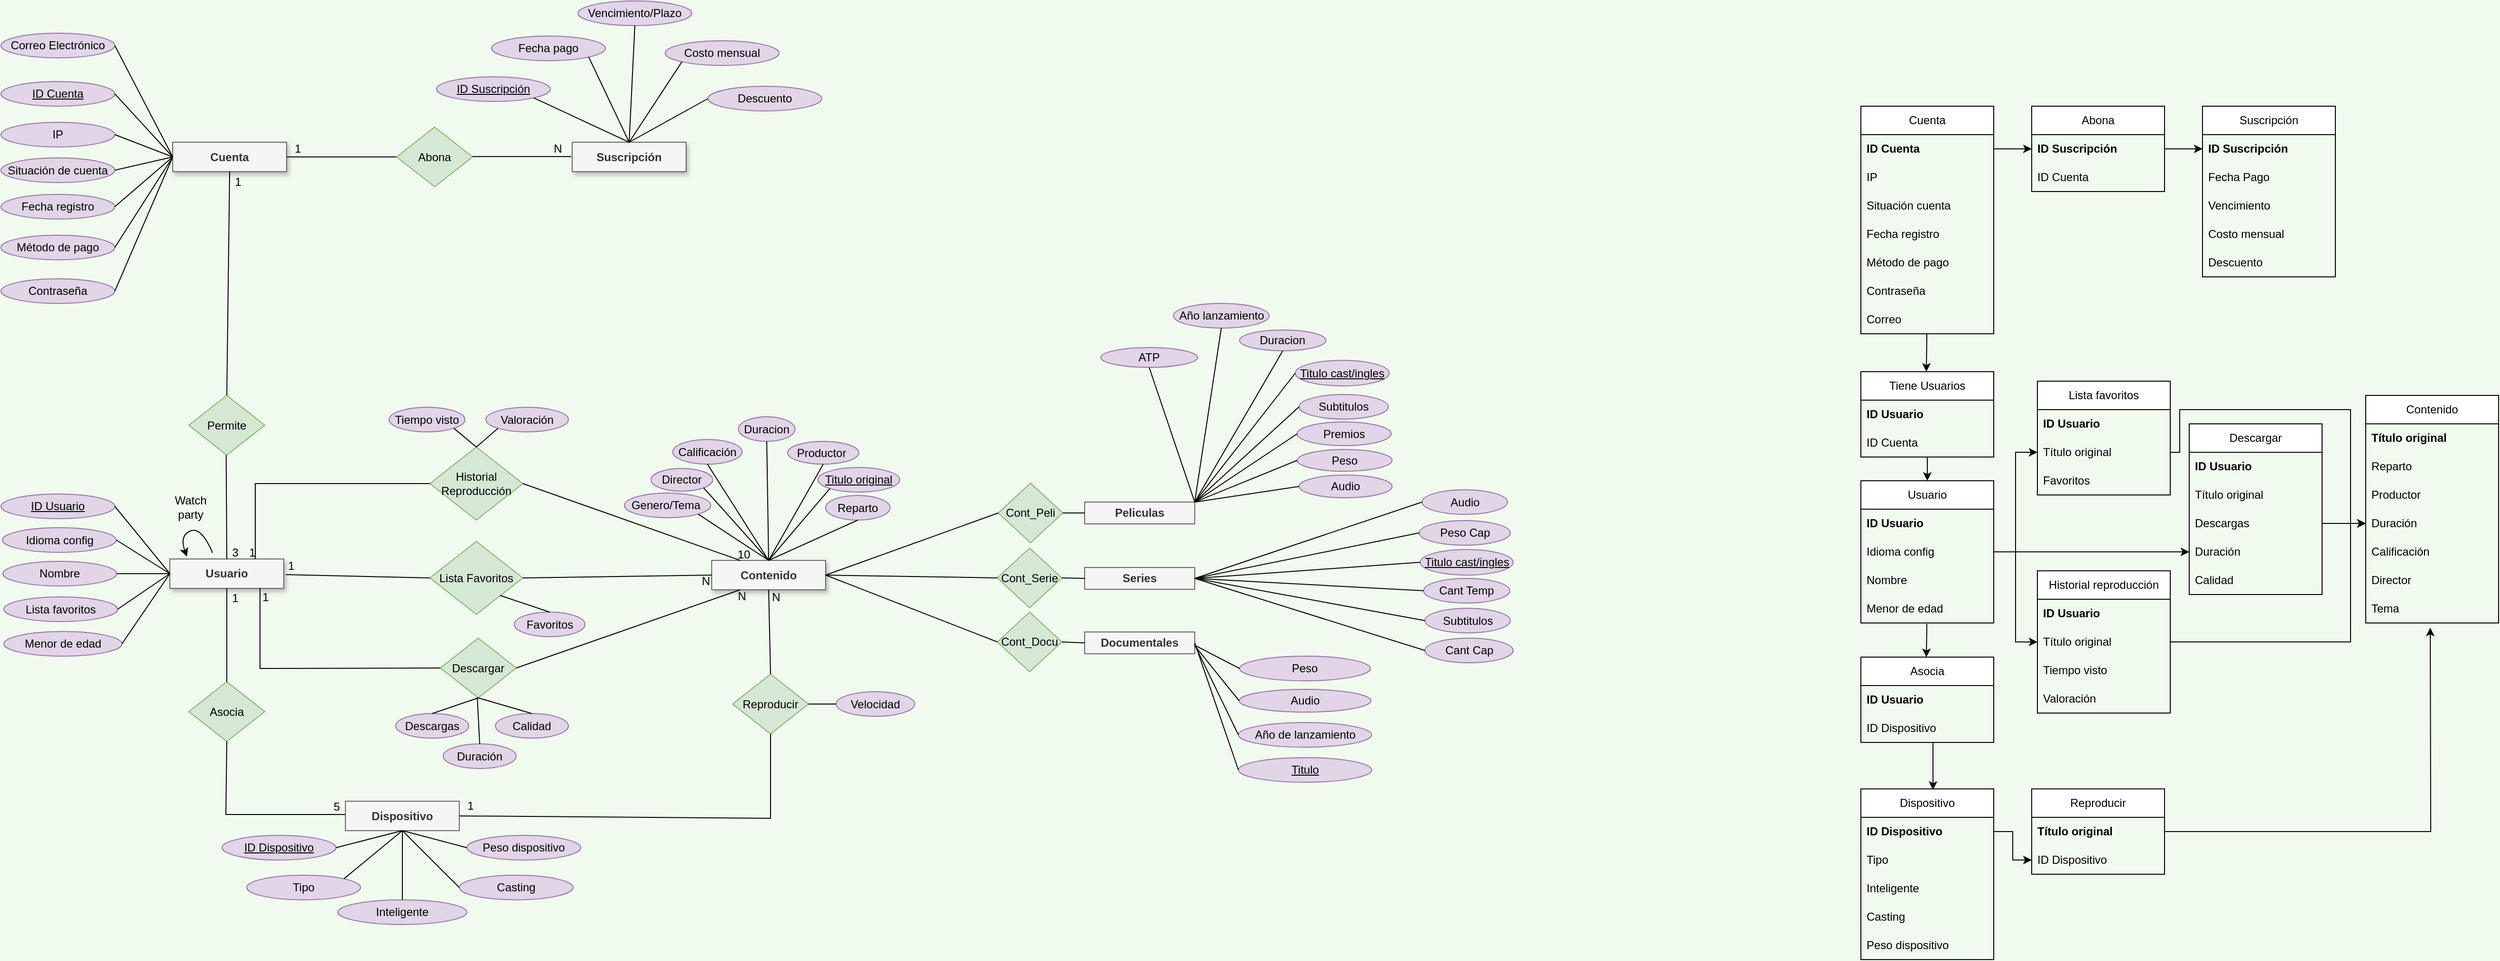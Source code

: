 <mxfile version="21.1.5" type="device">
  <diagram id="L7MIWZaFchMFNF4nSB8t" name="Page-1">
    <mxGraphModel dx="4144" dy="488" grid="0" gridSize="10" guides="1" tooltips="1" connect="1" arrows="1" fold="1" page="0" pageScale="1" pageWidth="827" pageHeight="1169" background="#F1FAEE" math="0" shadow="0">
      <root>
        <mxCell id="0" />
        <mxCell id="1" parent="0" />
        <mxCell id="Ln-0qqn0iWtLyIjcQI3Q-75" value="Suscripción" style="swimlane;fontStyle=0;childLayout=stackLayout;horizontal=1;startSize=30;horizontalStack=0;resizeParent=1;resizeParentMax=0;resizeLast=0;collapsible=1;marginBottom=0;whiteSpace=wrap;html=1;" vertex="1" parent="1">
          <mxGeometry x="667" y="524" width="140" height="180" as="geometry">
            <mxRectangle x="340" y="270" width="100" height="30" as="alternateBounds" />
          </mxGeometry>
        </mxCell>
        <mxCell id="Ln-0qqn0iWtLyIjcQI3Q-76" value="ID Suscripción&lt;span style=&quot;white-space: pre;&quot;&gt; &lt;/span&gt;" style="text;strokeColor=none;fillColor=none;align=left;verticalAlign=middle;spacingLeft=4;spacingRight=4;overflow=hidden;points=[[0,0.5],[1,0.5]];portConstraint=eastwest;rotatable=0;whiteSpace=wrap;html=1;fontStyle=1" vertex="1" parent="Ln-0qqn0iWtLyIjcQI3Q-75">
          <mxGeometry y="30" width="140" height="30" as="geometry" />
        </mxCell>
        <mxCell id="Ln-0qqn0iWtLyIjcQI3Q-77" value="Fecha Pago" style="text;strokeColor=none;fillColor=none;align=left;verticalAlign=middle;spacingLeft=4;spacingRight=4;overflow=hidden;points=[[0,0.5],[1,0.5]];portConstraint=eastwest;rotatable=0;whiteSpace=wrap;html=1;" vertex="1" parent="Ln-0qqn0iWtLyIjcQI3Q-75">
          <mxGeometry y="60" width="140" height="30" as="geometry" />
        </mxCell>
        <mxCell id="Ln-0qqn0iWtLyIjcQI3Q-78" value="Vencimiento" style="text;strokeColor=none;fillColor=none;align=left;verticalAlign=middle;spacingLeft=4;spacingRight=4;overflow=hidden;points=[[0,0.5],[1,0.5]];portConstraint=eastwest;rotatable=0;whiteSpace=wrap;html=1;" vertex="1" parent="Ln-0qqn0iWtLyIjcQI3Q-75">
          <mxGeometry y="90" width="140" height="30" as="geometry" />
        </mxCell>
        <mxCell id="Ln-0qqn0iWtLyIjcQI3Q-79" value="Costo mensual" style="text;strokeColor=none;fillColor=none;align=left;verticalAlign=middle;spacingLeft=4;spacingRight=4;overflow=hidden;points=[[0,0.5],[1,0.5]];portConstraint=eastwest;rotatable=0;whiteSpace=wrap;html=1;" vertex="1" parent="Ln-0qqn0iWtLyIjcQI3Q-75">
          <mxGeometry y="120" width="140" height="30" as="geometry" />
        </mxCell>
        <mxCell id="Ln-0qqn0iWtLyIjcQI3Q-80" value="Descuento" style="text;strokeColor=none;fillColor=none;align=left;verticalAlign=middle;spacingLeft=4;spacingRight=4;overflow=hidden;points=[[0,0.5],[1,0.5]];portConstraint=eastwest;rotatable=0;whiteSpace=wrap;html=1;" vertex="1" parent="Ln-0qqn0iWtLyIjcQI3Q-75">
          <mxGeometry y="150" width="140" height="30" as="geometry" />
        </mxCell>
        <mxCell id="Ln-0qqn0iWtLyIjcQI3Q-81" value="Cuenta" style="swimlane;fontStyle=0;childLayout=stackLayout;horizontal=1;startSize=30;horizontalStack=0;resizeParent=1;resizeParentMax=0;resizeLast=0;collapsible=1;marginBottom=0;whiteSpace=wrap;html=1;" vertex="1" parent="1">
          <mxGeometry x="307" y="524" width="140" height="240" as="geometry">
            <mxRectangle x="340" y="270" width="100" height="30" as="alternateBounds" />
          </mxGeometry>
        </mxCell>
        <mxCell id="Ln-0qqn0iWtLyIjcQI3Q-82" value="ID Cuenta" style="text;strokeColor=none;fillColor=none;align=left;verticalAlign=middle;spacingLeft=4;spacingRight=4;overflow=hidden;points=[[0,0.5],[1,0.5]];portConstraint=eastwest;rotatable=0;whiteSpace=wrap;html=1;fontStyle=1" vertex="1" parent="Ln-0qqn0iWtLyIjcQI3Q-81">
          <mxGeometry y="30" width="140" height="30" as="geometry" />
        </mxCell>
        <mxCell id="Ln-0qqn0iWtLyIjcQI3Q-83" value="IP" style="text;strokeColor=none;fillColor=none;align=left;verticalAlign=middle;spacingLeft=4;spacingRight=4;overflow=hidden;points=[[0,0.5],[1,0.5]];portConstraint=eastwest;rotatable=0;whiteSpace=wrap;html=1;" vertex="1" parent="Ln-0qqn0iWtLyIjcQI3Q-81">
          <mxGeometry y="60" width="140" height="30" as="geometry" />
        </mxCell>
        <mxCell id="Ln-0qqn0iWtLyIjcQI3Q-84" value="Situación cuenta" style="text;strokeColor=none;fillColor=none;align=left;verticalAlign=middle;spacingLeft=4;spacingRight=4;overflow=hidden;points=[[0,0.5],[1,0.5]];portConstraint=eastwest;rotatable=0;whiteSpace=wrap;html=1;" vertex="1" parent="Ln-0qqn0iWtLyIjcQI3Q-81">
          <mxGeometry y="90" width="140" height="30" as="geometry" />
        </mxCell>
        <mxCell id="Ln-0qqn0iWtLyIjcQI3Q-85" value="Fecha registro" style="text;strokeColor=none;fillColor=none;align=left;verticalAlign=middle;spacingLeft=4;spacingRight=4;overflow=hidden;points=[[0,0.5],[1,0.5]];portConstraint=eastwest;rotatable=0;whiteSpace=wrap;html=1;" vertex="1" parent="Ln-0qqn0iWtLyIjcQI3Q-81">
          <mxGeometry y="120" width="140" height="30" as="geometry" />
        </mxCell>
        <mxCell id="Ln-0qqn0iWtLyIjcQI3Q-86" value="Método de pago" style="text;strokeColor=none;fillColor=none;align=left;verticalAlign=middle;spacingLeft=4;spacingRight=4;overflow=hidden;points=[[0,0.5],[1,0.5]];portConstraint=eastwest;rotatable=0;whiteSpace=wrap;html=1;" vertex="1" parent="Ln-0qqn0iWtLyIjcQI3Q-81">
          <mxGeometry y="150" width="140" height="30" as="geometry" />
        </mxCell>
        <mxCell id="Ln-0qqn0iWtLyIjcQI3Q-87" value="Contraseña" style="text;strokeColor=none;fillColor=none;align=left;verticalAlign=middle;spacingLeft=4;spacingRight=4;overflow=hidden;points=[[0,0.5],[1,0.5]];portConstraint=eastwest;rotatable=0;whiteSpace=wrap;html=1;" vertex="1" parent="Ln-0qqn0iWtLyIjcQI3Q-81">
          <mxGeometry y="180" width="140" height="30" as="geometry" />
        </mxCell>
        <mxCell id="Ln-0qqn0iWtLyIjcQI3Q-88" value="Correo" style="text;strokeColor=none;fillColor=none;align=left;verticalAlign=middle;spacingLeft=4;spacingRight=4;overflow=hidden;points=[[0,0.5],[1,0.5]];portConstraint=eastwest;rotatable=0;whiteSpace=wrap;html=1;" vertex="1" parent="Ln-0qqn0iWtLyIjcQI3Q-81">
          <mxGeometry y="210" width="140" height="30" as="geometry" />
        </mxCell>
        <mxCell id="Ln-0qqn0iWtLyIjcQI3Q-89" value="Usuario" style="swimlane;fontStyle=0;childLayout=stackLayout;horizontal=1;startSize=30;horizontalStack=0;resizeParent=1;resizeParentMax=0;resizeLast=0;collapsible=1;marginBottom=0;whiteSpace=wrap;html=1;" vertex="1" parent="1">
          <mxGeometry x="307" y="919" width="140" height="150" as="geometry">
            <mxRectangle x="340" y="270" width="100" height="30" as="alternateBounds" />
          </mxGeometry>
        </mxCell>
        <mxCell id="Ln-0qqn0iWtLyIjcQI3Q-90" value="ID Usuario&lt;span style=&quot;white-space: pre;&quot;&gt; &lt;/span&gt;" style="text;strokeColor=none;fillColor=none;align=left;verticalAlign=middle;spacingLeft=4;spacingRight=4;overflow=hidden;points=[[0,0.5],[1,0.5]];portConstraint=eastwest;rotatable=0;whiteSpace=wrap;html=1;fontStyle=1" vertex="1" parent="Ln-0qqn0iWtLyIjcQI3Q-89">
          <mxGeometry y="30" width="140" height="30" as="geometry" />
        </mxCell>
        <mxCell id="Ln-0qqn0iWtLyIjcQI3Q-91" value="Idioma config" style="text;strokeColor=none;fillColor=none;align=left;verticalAlign=middle;spacingLeft=4;spacingRight=4;overflow=hidden;points=[[0,0.5],[1,0.5]];portConstraint=eastwest;rotatable=0;whiteSpace=wrap;html=1;" vertex="1" parent="Ln-0qqn0iWtLyIjcQI3Q-89">
          <mxGeometry y="60" width="140" height="30" as="geometry" />
        </mxCell>
        <mxCell id="Ln-0qqn0iWtLyIjcQI3Q-92" value="Nombre" style="text;strokeColor=none;fillColor=none;align=left;verticalAlign=middle;spacingLeft=4;spacingRight=4;overflow=hidden;points=[[0,0.5],[1,0.5]];portConstraint=eastwest;rotatable=0;whiteSpace=wrap;html=1;" vertex="1" parent="Ln-0qqn0iWtLyIjcQI3Q-89">
          <mxGeometry y="90" width="140" height="30" as="geometry" />
        </mxCell>
        <mxCell id="Ln-0qqn0iWtLyIjcQI3Q-93" value="Menor de edad" style="text;strokeColor=none;fillColor=none;align=left;verticalAlign=middle;spacingLeft=4;spacingRight=4;overflow=hidden;points=[[0,0.5],[1,0.5]];portConstraint=eastwest;rotatable=0;whiteSpace=wrap;html=1;" vertex="1" parent="Ln-0qqn0iWtLyIjcQI3Q-89">
          <mxGeometry y="120" width="140" height="30" as="geometry" />
        </mxCell>
        <mxCell id="Ln-0qqn0iWtLyIjcQI3Q-94" value="Contenido" style="swimlane;fontStyle=0;childLayout=stackLayout;horizontal=1;startSize=30;horizontalStack=0;resizeParent=1;resizeParentMax=0;resizeLast=0;collapsible=1;marginBottom=0;whiteSpace=wrap;html=1;" vertex="1" parent="1">
          <mxGeometry x="839" y="829" width="140" height="240" as="geometry">
            <mxRectangle x="340" y="270" width="100" height="30" as="alternateBounds" />
          </mxGeometry>
        </mxCell>
        <mxCell id="Ln-0qqn0iWtLyIjcQI3Q-95" value="Título original" style="text;strokeColor=none;fillColor=none;align=left;verticalAlign=middle;spacingLeft=4;spacingRight=4;overflow=hidden;points=[[0,0.5],[1,0.5]];portConstraint=eastwest;rotatable=0;whiteSpace=wrap;html=1;fontStyle=1" vertex="1" parent="Ln-0qqn0iWtLyIjcQI3Q-94">
          <mxGeometry y="30" width="140" height="30" as="geometry" />
        </mxCell>
        <mxCell id="Ln-0qqn0iWtLyIjcQI3Q-96" value="Reparto" style="text;strokeColor=none;fillColor=none;align=left;verticalAlign=middle;spacingLeft=4;spacingRight=4;overflow=hidden;points=[[0,0.5],[1,0.5]];portConstraint=eastwest;rotatable=0;whiteSpace=wrap;html=1;" vertex="1" parent="Ln-0qqn0iWtLyIjcQI3Q-94">
          <mxGeometry y="60" width="140" height="30" as="geometry" />
        </mxCell>
        <mxCell id="Ln-0qqn0iWtLyIjcQI3Q-97" value="Productor" style="text;strokeColor=none;fillColor=none;align=left;verticalAlign=middle;spacingLeft=4;spacingRight=4;overflow=hidden;points=[[0,0.5],[1,0.5]];portConstraint=eastwest;rotatable=0;whiteSpace=wrap;html=1;" vertex="1" parent="Ln-0qqn0iWtLyIjcQI3Q-94">
          <mxGeometry y="90" width="140" height="30" as="geometry" />
        </mxCell>
        <mxCell id="Ln-0qqn0iWtLyIjcQI3Q-98" value="Duración" style="text;strokeColor=none;fillColor=none;align=left;verticalAlign=middle;spacingLeft=4;spacingRight=4;overflow=hidden;points=[[0,0.5],[1,0.5]];portConstraint=eastwest;rotatable=0;whiteSpace=wrap;html=1;" vertex="1" parent="Ln-0qqn0iWtLyIjcQI3Q-94">
          <mxGeometry y="120" width="140" height="30" as="geometry" />
        </mxCell>
        <mxCell id="Ln-0qqn0iWtLyIjcQI3Q-99" value="Calificación" style="text;strokeColor=none;fillColor=none;align=left;verticalAlign=middle;spacingLeft=4;spacingRight=4;overflow=hidden;points=[[0,0.5],[1,0.5]];portConstraint=eastwest;rotatable=0;whiteSpace=wrap;html=1;" vertex="1" parent="Ln-0qqn0iWtLyIjcQI3Q-94">
          <mxGeometry y="150" width="140" height="30" as="geometry" />
        </mxCell>
        <mxCell id="Ln-0qqn0iWtLyIjcQI3Q-100" value="Director" style="text;strokeColor=none;fillColor=none;align=left;verticalAlign=middle;spacingLeft=4;spacingRight=4;overflow=hidden;points=[[0,0.5],[1,0.5]];portConstraint=eastwest;rotatable=0;whiteSpace=wrap;html=1;" vertex="1" parent="Ln-0qqn0iWtLyIjcQI3Q-94">
          <mxGeometry y="180" width="140" height="30" as="geometry" />
        </mxCell>
        <mxCell id="Ln-0qqn0iWtLyIjcQI3Q-101" value="Tema" style="text;strokeColor=none;fillColor=none;align=left;verticalAlign=middle;spacingLeft=4;spacingRight=4;overflow=hidden;points=[[0,0.5],[1,0.5]];portConstraint=eastwest;rotatable=0;whiteSpace=wrap;html=1;" vertex="1" parent="Ln-0qqn0iWtLyIjcQI3Q-94">
          <mxGeometry y="210" width="140" height="30" as="geometry" />
        </mxCell>
        <mxCell id="Ln-0qqn0iWtLyIjcQI3Q-102" value="Abona" style="swimlane;fontStyle=0;childLayout=stackLayout;horizontal=1;startSize=30;horizontalStack=0;resizeParent=1;resizeParentMax=0;resizeLast=0;collapsible=1;marginBottom=0;whiteSpace=wrap;html=1;" vertex="1" parent="1">
          <mxGeometry x="487" y="524" width="140" height="90" as="geometry">
            <mxRectangle x="340" y="270" width="100" height="30" as="alternateBounds" />
          </mxGeometry>
        </mxCell>
        <mxCell id="Ln-0qqn0iWtLyIjcQI3Q-103" value="ID Suscripción" style="text;strokeColor=none;fillColor=none;align=left;verticalAlign=middle;spacingLeft=4;spacingRight=4;overflow=hidden;points=[[0,0.5],[1,0.5]];portConstraint=eastwest;rotatable=0;whiteSpace=wrap;html=1;fontStyle=1" vertex="1" parent="Ln-0qqn0iWtLyIjcQI3Q-102">
          <mxGeometry y="30" width="140" height="30" as="geometry" />
        </mxCell>
        <mxCell id="Ln-0qqn0iWtLyIjcQI3Q-104" value="&lt;span style=&quot;font-weight: normal;&quot;&gt;ID Cuenta&lt;/span&gt;" style="text;strokeColor=none;fillColor=none;align=left;verticalAlign=middle;spacingLeft=4;spacingRight=4;overflow=hidden;points=[[0,0.5],[1,0.5]];portConstraint=eastwest;rotatable=0;whiteSpace=wrap;html=1;fontStyle=1" vertex="1" parent="Ln-0qqn0iWtLyIjcQI3Q-102">
          <mxGeometry y="60" width="140" height="30" as="geometry" />
        </mxCell>
        <mxCell id="Ln-0qqn0iWtLyIjcQI3Q-105" value="Tiene Usuarios" style="swimlane;fontStyle=0;childLayout=stackLayout;horizontal=1;startSize=30;horizontalStack=0;resizeParent=1;resizeParentMax=0;resizeLast=0;collapsible=1;marginBottom=0;whiteSpace=wrap;html=1;" vertex="1" parent="1">
          <mxGeometry x="307" y="804" width="140" height="90" as="geometry">
            <mxRectangle x="340" y="270" width="100" height="30" as="alternateBounds" />
          </mxGeometry>
        </mxCell>
        <mxCell id="Ln-0qqn0iWtLyIjcQI3Q-106" value="ID Usuario" style="text;strokeColor=none;fillColor=none;align=left;verticalAlign=middle;spacingLeft=4;spacingRight=4;overflow=hidden;points=[[0,0.5],[1,0.5]];portConstraint=eastwest;rotatable=0;whiteSpace=wrap;html=1;fontStyle=1" vertex="1" parent="Ln-0qqn0iWtLyIjcQI3Q-105">
          <mxGeometry y="30" width="140" height="30" as="geometry" />
        </mxCell>
        <mxCell id="Ln-0qqn0iWtLyIjcQI3Q-107" value="ID Cuenta" style="text;strokeColor=none;fillColor=none;align=left;verticalAlign=middle;spacingLeft=4;spacingRight=4;overflow=hidden;points=[[0,0.5],[1,0.5]];portConstraint=eastwest;rotatable=0;whiteSpace=wrap;html=1;" vertex="1" parent="Ln-0qqn0iWtLyIjcQI3Q-105">
          <mxGeometry y="60" width="140" height="30" as="geometry" />
        </mxCell>
        <mxCell id="Ln-0qqn0iWtLyIjcQI3Q-108" value="Asocia" style="swimlane;fontStyle=0;childLayout=stackLayout;horizontal=1;startSize=30;horizontalStack=0;resizeParent=1;resizeParentMax=0;resizeLast=0;collapsible=1;marginBottom=0;whiteSpace=wrap;html=1;" vertex="1" parent="1">
          <mxGeometry x="307" y="1105" width="140" height="90" as="geometry">
            <mxRectangle x="340" y="270" width="100" height="30" as="alternateBounds" />
          </mxGeometry>
        </mxCell>
        <mxCell id="Ln-0qqn0iWtLyIjcQI3Q-109" value="ID Usuario" style="text;strokeColor=none;fillColor=none;align=left;verticalAlign=middle;spacingLeft=4;spacingRight=4;overflow=hidden;points=[[0,0.5],[1,0.5]];portConstraint=eastwest;rotatable=0;whiteSpace=wrap;html=1;fontStyle=1" vertex="1" parent="Ln-0qqn0iWtLyIjcQI3Q-108">
          <mxGeometry y="30" width="140" height="30" as="geometry" />
        </mxCell>
        <mxCell id="Ln-0qqn0iWtLyIjcQI3Q-110" value="ID Dispositivo" style="text;strokeColor=none;fillColor=none;align=left;verticalAlign=middle;spacingLeft=4;spacingRight=4;overflow=hidden;points=[[0,0.5],[1,0.5]];portConstraint=eastwest;rotatable=0;whiteSpace=wrap;html=1;" vertex="1" parent="Ln-0qqn0iWtLyIjcQI3Q-108">
          <mxGeometry y="60" width="140" height="30" as="geometry" />
        </mxCell>
        <mxCell id="Ln-0qqn0iWtLyIjcQI3Q-111" value="Historial reproducción" style="swimlane;fontStyle=0;childLayout=stackLayout;horizontal=1;startSize=30;horizontalStack=0;resizeParent=1;resizeParentMax=0;resizeLast=0;collapsible=1;marginBottom=0;whiteSpace=wrap;html=1;" vertex="1" parent="1">
          <mxGeometry x="493" y="1014" width="140" height="150" as="geometry">
            <mxRectangle x="340" y="270" width="100" height="30" as="alternateBounds" />
          </mxGeometry>
        </mxCell>
        <mxCell id="Ln-0qqn0iWtLyIjcQI3Q-112" value="ID Usuario" style="text;strokeColor=none;fillColor=none;align=left;verticalAlign=middle;spacingLeft=4;spacingRight=4;overflow=hidden;points=[[0,0.5],[1,0.5]];portConstraint=eastwest;rotatable=0;whiteSpace=wrap;html=1;fontStyle=1" vertex="1" parent="Ln-0qqn0iWtLyIjcQI3Q-111">
          <mxGeometry y="30" width="140" height="30" as="geometry" />
        </mxCell>
        <mxCell id="Ln-0qqn0iWtLyIjcQI3Q-113" value="Título original" style="text;strokeColor=none;fillColor=none;align=left;verticalAlign=middle;spacingLeft=4;spacingRight=4;overflow=hidden;points=[[0,0.5],[1,0.5]];portConstraint=eastwest;rotatable=0;whiteSpace=wrap;html=1;" vertex="1" parent="Ln-0qqn0iWtLyIjcQI3Q-111">
          <mxGeometry y="60" width="140" height="30" as="geometry" />
        </mxCell>
        <mxCell id="Ln-0qqn0iWtLyIjcQI3Q-114" value="Tiempo visto" style="text;strokeColor=none;fillColor=none;align=left;verticalAlign=middle;spacingLeft=4;spacingRight=4;overflow=hidden;points=[[0,0.5],[1,0.5]];portConstraint=eastwest;rotatable=0;whiteSpace=wrap;html=1;" vertex="1" parent="Ln-0qqn0iWtLyIjcQI3Q-111">
          <mxGeometry y="90" width="140" height="30" as="geometry" />
        </mxCell>
        <mxCell id="Ln-0qqn0iWtLyIjcQI3Q-115" value="Valoración" style="text;strokeColor=none;fillColor=none;align=left;verticalAlign=middle;spacingLeft=4;spacingRight=4;overflow=hidden;points=[[0,0.5],[1,0.5]];portConstraint=eastwest;rotatable=0;whiteSpace=wrap;html=1;" vertex="1" parent="Ln-0qqn0iWtLyIjcQI3Q-111">
          <mxGeometry y="120" width="140" height="30" as="geometry" />
        </mxCell>
        <mxCell id="Ln-0qqn0iWtLyIjcQI3Q-116" value="Lista favoritos" style="swimlane;fontStyle=0;childLayout=stackLayout;horizontal=1;startSize=30;horizontalStack=0;resizeParent=1;resizeParentMax=0;resizeLast=0;collapsible=1;marginBottom=0;whiteSpace=wrap;html=1;" vertex="1" parent="1">
          <mxGeometry x="493" y="814" width="140" height="120" as="geometry">
            <mxRectangle x="340" y="270" width="100" height="30" as="alternateBounds" />
          </mxGeometry>
        </mxCell>
        <mxCell id="Ln-0qqn0iWtLyIjcQI3Q-117" value="ID Usuario" style="text;strokeColor=none;fillColor=none;align=left;verticalAlign=middle;spacingLeft=4;spacingRight=4;overflow=hidden;points=[[0,0.5],[1,0.5]];portConstraint=eastwest;rotatable=0;whiteSpace=wrap;html=1;fontStyle=1" vertex="1" parent="Ln-0qqn0iWtLyIjcQI3Q-116">
          <mxGeometry y="30" width="140" height="30" as="geometry" />
        </mxCell>
        <mxCell id="Ln-0qqn0iWtLyIjcQI3Q-118" value="Título original" style="text;strokeColor=none;fillColor=none;align=left;verticalAlign=middle;spacingLeft=4;spacingRight=4;overflow=hidden;points=[[0,0.5],[1,0.5]];portConstraint=eastwest;rotatable=0;whiteSpace=wrap;html=1;" vertex="1" parent="Ln-0qqn0iWtLyIjcQI3Q-116">
          <mxGeometry y="60" width="140" height="30" as="geometry" />
        </mxCell>
        <mxCell id="Ln-0qqn0iWtLyIjcQI3Q-119" value="Favoritos" style="text;strokeColor=none;fillColor=none;align=left;verticalAlign=middle;spacingLeft=4;spacingRight=4;overflow=hidden;points=[[0,0.5],[1,0.5]];portConstraint=eastwest;rotatable=0;whiteSpace=wrap;html=1;" vertex="1" parent="Ln-0qqn0iWtLyIjcQI3Q-116">
          <mxGeometry y="90" width="140" height="30" as="geometry" />
        </mxCell>
        <mxCell id="Ln-0qqn0iWtLyIjcQI3Q-120" value="Descargar" style="swimlane;fontStyle=0;childLayout=stackLayout;horizontal=1;startSize=30;horizontalStack=0;resizeParent=1;resizeParentMax=0;resizeLast=0;collapsible=1;marginBottom=0;whiteSpace=wrap;html=1;" vertex="1" parent="1">
          <mxGeometry x="653" y="859" width="140" height="180" as="geometry">
            <mxRectangle x="340" y="270" width="100" height="30" as="alternateBounds" />
          </mxGeometry>
        </mxCell>
        <mxCell id="Ln-0qqn0iWtLyIjcQI3Q-121" value="ID Usuario" style="text;strokeColor=none;fillColor=none;align=left;verticalAlign=middle;spacingLeft=4;spacingRight=4;overflow=hidden;points=[[0,0.5],[1,0.5]];portConstraint=eastwest;rotatable=0;whiteSpace=wrap;html=1;fontStyle=1" vertex="1" parent="Ln-0qqn0iWtLyIjcQI3Q-120">
          <mxGeometry y="30" width="140" height="30" as="geometry" />
        </mxCell>
        <mxCell id="Ln-0qqn0iWtLyIjcQI3Q-122" value="Título original" style="text;strokeColor=none;fillColor=none;align=left;verticalAlign=middle;spacingLeft=4;spacingRight=4;overflow=hidden;points=[[0,0.5],[1,0.5]];portConstraint=eastwest;rotatable=0;whiteSpace=wrap;html=1;" vertex="1" parent="Ln-0qqn0iWtLyIjcQI3Q-120">
          <mxGeometry y="60" width="140" height="30" as="geometry" />
        </mxCell>
        <mxCell id="Ln-0qqn0iWtLyIjcQI3Q-123" value="Descargas" style="text;strokeColor=none;fillColor=none;align=left;verticalAlign=middle;spacingLeft=4;spacingRight=4;overflow=hidden;points=[[0,0.5],[1,0.5]];portConstraint=eastwest;rotatable=0;whiteSpace=wrap;html=1;" vertex="1" parent="Ln-0qqn0iWtLyIjcQI3Q-120">
          <mxGeometry y="90" width="140" height="30" as="geometry" />
        </mxCell>
        <mxCell id="Ln-0qqn0iWtLyIjcQI3Q-124" value="Duración" style="text;strokeColor=none;fillColor=none;align=left;verticalAlign=middle;spacingLeft=4;spacingRight=4;overflow=hidden;points=[[0,0.5],[1,0.5]];portConstraint=eastwest;rotatable=0;whiteSpace=wrap;html=1;" vertex="1" parent="Ln-0qqn0iWtLyIjcQI3Q-120">
          <mxGeometry y="120" width="140" height="30" as="geometry" />
        </mxCell>
        <mxCell id="Ln-0qqn0iWtLyIjcQI3Q-125" value="Calidad" style="text;strokeColor=none;fillColor=none;align=left;verticalAlign=middle;spacingLeft=4;spacingRight=4;overflow=hidden;points=[[0,0.5],[1,0.5]];portConstraint=eastwest;rotatable=0;whiteSpace=wrap;html=1;" vertex="1" parent="Ln-0qqn0iWtLyIjcQI3Q-120">
          <mxGeometry y="150" width="140" height="30" as="geometry" />
        </mxCell>
        <mxCell id="Ln-0qqn0iWtLyIjcQI3Q-126" style="edgeStyle=orthogonalEdgeStyle;rounded=0;orthogonalLoop=1;jettySize=auto;html=1;exitX=1;exitY=0.5;exitDx=0;exitDy=0;entryX=0;entryY=0.5;entryDx=0;entryDy=0;" edge="1" parent="1" source="Ln-0qqn0iWtLyIjcQI3Q-103" target="Ln-0qqn0iWtLyIjcQI3Q-76">
          <mxGeometry relative="1" as="geometry" />
        </mxCell>
        <mxCell id="Ln-0qqn0iWtLyIjcQI3Q-127" value="Dispositivo" style="swimlane;fontStyle=0;childLayout=stackLayout;horizontal=1;startSize=30;horizontalStack=0;resizeParent=1;resizeParentMax=0;resizeLast=0;collapsible=1;marginBottom=0;whiteSpace=wrap;html=1;" vertex="1" parent="1">
          <mxGeometry x="307" y="1244" width="140" height="180" as="geometry">
            <mxRectangle x="340" y="270" width="100" height="30" as="alternateBounds" />
          </mxGeometry>
        </mxCell>
        <mxCell id="Ln-0qqn0iWtLyIjcQI3Q-128" value="ID Dispositivo&lt;span style=&quot;white-space: pre;&quot;&gt; &lt;/span&gt;" style="text;strokeColor=none;fillColor=none;align=left;verticalAlign=middle;spacingLeft=4;spacingRight=4;overflow=hidden;points=[[0,0.5],[1,0.5]];portConstraint=eastwest;rotatable=0;whiteSpace=wrap;html=1;fontStyle=1" vertex="1" parent="Ln-0qqn0iWtLyIjcQI3Q-127">
          <mxGeometry y="30" width="140" height="30" as="geometry" />
        </mxCell>
        <mxCell id="Ln-0qqn0iWtLyIjcQI3Q-129" value="Tipo" style="text;strokeColor=none;fillColor=none;align=left;verticalAlign=middle;spacingLeft=4;spacingRight=4;overflow=hidden;points=[[0,0.5],[1,0.5]];portConstraint=eastwest;rotatable=0;whiteSpace=wrap;html=1;" vertex="1" parent="Ln-0qqn0iWtLyIjcQI3Q-127">
          <mxGeometry y="60" width="140" height="30" as="geometry" />
        </mxCell>
        <mxCell id="Ln-0qqn0iWtLyIjcQI3Q-130" value="Inteligente" style="text;strokeColor=none;fillColor=none;align=left;verticalAlign=middle;spacingLeft=4;spacingRight=4;overflow=hidden;points=[[0,0.5],[1,0.5]];portConstraint=eastwest;rotatable=0;whiteSpace=wrap;html=1;" vertex="1" parent="Ln-0qqn0iWtLyIjcQI3Q-127">
          <mxGeometry y="90" width="140" height="30" as="geometry" />
        </mxCell>
        <mxCell id="Ln-0qqn0iWtLyIjcQI3Q-131" value="Casting" style="text;strokeColor=none;fillColor=none;align=left;verticalAlign=middle;spacingLeft=4;spacingRight=4;overflow=hidden;points=[[0,0.5],[1,0.5]];portConstraint=eastwest;rotatable=0;whiteSpace=wrap;html=1;" vertex="1" parent="Ln-0qqn0iWtLyIjcQI3Q-127">
          <mxGeometry y="120" width="140" height="30" as="geometry" />
        </mxCell>
        <mxCell id="Ln-0qqn0iWtLyIjcQI3Q-132" value="Peso dispositivo" style="text;strokeColor=none;fillColor=none;align=left;verticalAlign=middle;spacingLeft=4;spacingRight=4;overflow=hidden;points=[[0,0.5],[1,0.5]];portConstraint=eastwest;rotatable=0;whiteSpace=wrap;html=1;" vertex="1" parent="Ln-0qqn0iWtLyIjcQI3Q-127">
          <mxGeometry y="150" width="140" height="30" as="geometry" />
        </mxCell>
        <mxCell id="Ln-0qqn0iWtLyIjcQI3Q-133" value="Reproducir" style="swimlane;fontStyle=0;childLayout=stackLayout;horizontal=1;startSize=30;horizontalStack=0;resizeParent=1;resizeParentMax=0;resizeLast=0;collapsible=1;marginBottom=0;whiteSpace=wrap;html=1;" vertex="1" parent="1">
          <mxGeometry x="487" y="1244" width="140" height="90" as="geometry">
            <mxRectangle x="340" y="270" width="100" height="30" as="alternateBounds" />
          </mxGeometry>
        </mxCell>
        <mxCell id="Ln-0qqn0iWtLyIjcQI3Q-134" value="&lt;b&gt;Título original&lt;/b&gt;" style="text;strokeColor=none;fillColor=none;align=left;verticalAlign=middle;spacingLeft=4;spacingRight=4;overflow=hidden;points=[[0,0.5],[1,0.5]];portConstraint=eastwest;rotatable=0;whiteSpace=wrap;html=1;" vertex="1" parent="Ln-0qqn0iWtLyIjcQI3Q-133">
          <mxGeometry y="30" width="140" height="30" as="geometry" />
        </mxCell>
        <mxCell id="Ln-0qqn0iWtLyIjcQI3Q-135" value="&lt;span style=&quot;font-weight: normal;&quot;&gt;ID Dispositivo&lt;/span&gt;" style="text;strokeColor=none;fillColor=none;align=left;verticalAlign=middle;spacingLeft=4;spacingRight=4;overflow=hidden;points=[[0,0.5],[1,0.5]];portConstraint=eastwest;rotatable=0;whiteSpace=wrap;html=1;fontStyle=1" vertex="1" parent="Ln-0qqn0iWtLyIjcQI3Q-133">
          <mxGeometry y="60" width="140" height="30" as="geometry" />
        </mxCell>
        <mxCell id="Ln-0qqn0iWtLyIjcQI3Q-136" style="edgeStyle=orthogonalEdgeStyle;rounded=0;orthogonalLoop=1;jettySize=auto;html=1;exitX=1;exitY=0.5;exitDx=0;exitDy=0;" edge="1" parent="Ln-0qqn0iWtLyIjcQI3Q-133" source="Ln-0qqn0iWtLyIjcQI3Q-134">
          <mxGeometry relative="1" as="geometry">
            <mxPoint x="420" y="-170" as="targetPoint" />
          </mxGeometry>
        </mxCell>
        <mxCell id="Ln-0qqn0iWtLyIjcQI3Q-137" style="edgeStyle=orthogonalEdgeStyle;rounded=0;orthogonalLoop=1;jettySize=auto;html=1;exitX=1;exitY=0.5;exitDx=0;exitDy=0;entryX=0;entryY=0.5;entryDx=0;entryDy=0;" edge="1" parent="1" source="Ln-0qqn0iWtLyIjcQI3Q-91" target="Ln-0qqn0iWtLyIjcQI3Q-113">
          <mxGeometry relative="1" as="geometry" />
        </mxCell>
        <mxCell id="Ln-0qqn0iWtLyIjcQI3Q-138" style="edgeStyle=orthogonalEdgeStyle;rounded=0;orthogonalLoop=1;jettySize=auto;html=1;exitX=1;exitY=0.5;exitDx=0;exitDy=0;entryX=0;entryY=0.5;entryDx=0;entryDy=0;" edge="1" parent="1" source="Ln-0qqn0iWtLyIjcQI3Q-91" target="Ln-0qqn0iWtLyIjcQI3Q-118">
          <mxGeometry relative="1" as="geometry" />
        </mxCell>
        <mxCell id="Ln-0qqn0iWtLyIjcQI3Q-139" style="edgeStyle=orthogonalEdgeStyle;rounded=0;orthogonalLoop=1;jettySize=auto;html=1;exitX=1;exitY=0.5;exitDx=0;exitDy=0;entryX=0;entryY=0.5;entryDx=0;entryDy=0;" edge="1" parent="1" source="Ln-0qqn0iWtLyIjcQI3Q-91" target="Ln-0qqn0iWtLyIjcQI3Q-124">
          <mxGeometry relative="1" as="geometry" />
        </mxCell>
        <mxCell id="Ln-0qqn0iWtLyIjcQI3Q-140" style="edgeStyle=orthogonalEdgeStyle;rounded=0;orthogonalLoop=1;jettySize=auto;html=1;exitX=1;exitY=0.5;exitDx=0;exitDy=0;entryX=0;entryY=0.5;entryDx=0;entryDy=0;" edge="1" parent="1" source="Ln-0qqn0iWtLyIjcQI3Q-118" target="Ln-0qqn0iWtLyIjcQI3Q-98">
          <mxGeometry relative="1" as="geometry">
            <Array as="points">
              <mxPoint x="643" y="889" />
              <mxPoint x="643" y="844" />
              <mxPoint x="823" y="844" />
              <mxPoint x="823" y="964" />
            </Array>
          </mxGeometry>
        </mxCell>
        <mxCell id="Ln-0qqn0iWtLyIjcQI3Q-141" style="edgeStyle=orthogonalEdgeStyle;rounded=0;orthogonalLoop=1;jettySize=auto;html=1;exitX=1;exitY=0.5;exitDx=0;exitDy=0;entryX=0;entryY=0.5;entryDx=0;entryDy=0;" edge="1" parent="1" source="Ln-0qqn0iWtLyIjcQI3Q-113" target="Ln-0qqn0iWtLyIjcQI3Q-98">
          <mxGeometry relative="1" as="geometry">
            <Array as="points">
              <mxPoint x="823" y="1089" />
              <mxPoint x="823" y="964" />
            </Array>
          </mxGeometry>
        </mxCell>
        <mxCell id="Ln-0qqn0iWtLyIjcQI3Q-142" style="edgeStyle=orthogonalEdgeStyle;rounded=0;orthogonalLoop=1;jettySize=auto;html=1;exitX=1;exitY=0.5;exitDx=0;exitDy=0;entryX=0;entryY=0.5;entryDx=0;entryDy=0;" edge="1" parent="1" source="Ln-0qqn0iWtLyIjcQI3Q-123" target="Ln-0qqn0iWtLyIjcQI3Q-98">
          <mxGeometry relative="1" as="geometry" />
        </mxCell>
        <mxCell id="Ln-0qqn0iWtLyIjcQI3Q-143" value="" style="endArrow=classic;html=1;rounded=0;" edge="1" parent="1">
          <mxGeometry width="50" height="50" relative="1" as="geometry">
            <mxPoint x="383" y="1195" as="sourcePoint" />
            <mxPoint x="383" y="1245" as="targetPoint" />
          </mxGeometry>
        </mxCell>
        <mxCell id="Ln-0qqn0iWtLyIjcQI3Q-144" value="" style="endArrow=classic;html=1;rounded=0;" edge="1" parent="1">
          <mxGeometry width="50" height="50" relative="1" as="geometry">
            <mxPoint x="376.5" y="1070" as="sourcePoint" />
            <mxPoint x="376" y="1105" as="targetPoint" />
          </mxGeometry>
        </mxCell>
        <mxCell id="Ln-0qqn0iWtLyIjcQI3Q-145" style="edgeStyle=orthogonalEdgeStyle;rounded=0;orthogonalLoop=1;jettySize=auto;html=1;exitX=1;exitY=0.5;exitDx=0;exitDy=0;entryX=0;entryY=0.5;entryDx=0;entryDy=0;" edge="1" parent="1" source="Ln-0qqn0iWtLyIjcQI3Q-128" target="Ln-0qqn0iWtLyIjcQI3Q-135">
          <mxGeometry relative="1" as="geometry" />
        </mxCell>
        <mxCell id="Ln-0qqn0iWtLyIjcQI3Q-146" value="" style="endArrow=classic;html=1;rounded=0;" edge="1" parent="1">
          <mxGeometry width="50" height="50" relative="1" as="geometry">
            <mxPoint x="376.5" y="764" as="sourcePoint" />
            <mxPoint x="376" y="804" as="targetPoint" />
          </mxGeometry>
        </mxCell>
        <mxCell id="Ln-0qqn0iWtLyIjcQI3Q-147" value="" style="endArrow=classic;html=1;rounded=0;entryX=0.5;entryY=0;entryDx=0;entryDy=0;" edge="1" parent="1" target="Ln-0qqn0iWtLyIjcQI3Q-89">
          <mxGeometry width="50" height="50" relative="1" as="geometry">
            <mxPoint x="377" y="894" as="sourcePoint" />
            <mxPoint x="376.5" y="934" as="targetPoint" />
          </mxGeometry>
        </mxCell>
        <mxCell id="Ln-0qqn0iWtLyIjcQI3Q-148" style="edgeStyle=orthogonalEdgeStyle;rounded=0;orthogonalLoop=1;jettySize=auto;html=1;exitX=1;exitY=0.5;exitDx=0;exitDy=0;entryX=0;entryY=0.5;entryDx=0;entryDy=0;" edge="1" parent="1" source="Ln-0qqn0iWtLyIjcQI3Q-82" target="Ln-0qqn0iWtLyIjcQI3Q-103">
          <mxGeometry relative="1" as="geometry" />
        </mxCell>
        <mxCell id="Ln-0qqn0iWtLyIjcQI3Q-149" value="&lt;b&gt;Suscripción&lt;/b&gt;" style="rounded=0;whiteSpace=wrap;html=1;fillColor=#f5f5f5;strokeColor=#666666;fontColor=#333333;shadow=1;" vertex="1" parent="1">
          <mxGeometry x="-1051" y="562" width="120" height="31" as="geometry" />
        </mxCell>
        <mxCell id="Ln-0qqn0iWtLyIjcQI3Q-150" value="&lt;b&gt;Usuario&lt;/b&gt;" style="rounded=0;whiteSpace=wrap;html=1;fillColor=#f5f5f5;strokeColor=#666666;fontColor=#333333;shadow=1;" vertex="1" parent="1">
          <mxGeometry x="-1475" y="1001.5" width="120" height="31" as="geometry" />
        </mxCell>
        <mxCell id="Ln-0qqn0iWtLyIjcQI3Q-151" value="&lt;b&gt;Contenido&lt;/b&gt;" style="rounded=0;whiteSpace=wrap;html=1;fillColor=#f5f5f5;strokeColor=#666666;fontColor=#333333;shadow=1;" vertex="1" parent="1">
          <mxGeometry x="-904" y="1003" width="120" height="31" as="geometry" />
        </mxCell>
        <mxCell id="Ln-0qqn0iWtLyIjcQI3Q-152" value="&lt;b&gt;Dispositivo&lt;/b&gt;" style="rounded=0;whiteSpace=wrap;html=1;fillColor=#f5f5f5;strokeColor=#666666;fontColor=#333333;" vertex="1" parent="1">
          <mxGeometry x="-1290" y="1257" width="120" height="31" as="geometry" />
        </mxCell>
        <mxCell id="Ln-0qqn0iWtLyIjcQI3Q-153" value="&lt;u&gt;ID Cuenta&lt;/u&gt;" style="ellipse;whiteSpace=wrap;html=1;fillColor=#e1d5e7;strokeColor=#9673a6;gradientColor=none;" vertex="1" parent="1">
          <mxGeometry x="-1653" y="498" width="120" height="26" as="geometry" />
        </mxCell>
        <mxCell id="Ln-0qqn0iWtLyIjcQI3Q-154" value="IP" style="ellipse;whiteSpace=wrap;html=1;fillColor=#e1d5e7;strokeColor=#9673a6;gradientColor=none;" vertex="1" parent="1">
          <mxGeometry x="-1653" y="541" width="120" height="26" as="geometry" />
        </mxCell>
        <mxCell id="Ln-0qqn0iWtLyIjcQI3Q-155" value="Situación de cuenta" style="ellipse;whiteSpace=wrap;html=1;fillColor=#e1d5e7;strokeColor=#9673a6;gradientColor=none;" vertex="1" parent="1">
          <mxGeometry x="-1653" y="578.5" width="120" height="26" as="geometry" />
        </mxCell>
        <mxCell id="Ln-0qqn0iWtLyIjcQI3Q-156" value="Fecha registro" style="ellipse;whiteSpace=wrap;html=1;fillColor=#e1d5e7;strokeColor=#9673a6;gradientColor=none;" vertex="1" parent="1">
          <mxGeometry x="-1653" y="617" width="120" height="26" as="geometry" />
        </mxCell>
        <mxCell id="Ln-0qqn0iWtLyIjcQI3Q-157" value="Método de pago" style="ellipse;whiteSpace=wrap;html=1;fillColor=#e1d5e7;strokeColor=#9673a6;gradientColor=none;" vertex="1" parent="1">
          <mxGeometry x="-1653" y="660" width="120" height="26" as="geometry" />
        </mxCell>
        <mxCell id="Ln-0qqn0iWtLyIjcQI3Q-158" value="&lt;u&gt;ID Usuario&lt;/u&gt;" style="ellipse;whiteSpace=wrap;html=1;fillColor=#e1d5e7;strokeColor=#9673a6;gradientColor=none;" vertex="1" parent="1">
          <mxGeometry x="-1653" y="933" width="120" height="26" as="geometry" />
        </mxCell>
        <mxCell id="Ln-0qqn0iWtLyIjcQI3Q-159" value="Contraseña" style="ellipse;whiteSpace=wrap;html=1;fillColor=#e1d5e7;strokeColor=#9673a6;gradientColor=none;" vertex="1" parent="1">
          <mxGeometry x="-1653" y="706" width="120" height="26" as="geometry" />
        </mxCell>
        <mxCell id="Ln-0qqn0iWtLyIjcQI3Q-160" value="Correo Electrónico" style="ellipse;whiteSpace=wrap;html=1;fillColor=#e1d5e7;strokeColor=#9673a6;gradientColor=none;" vertex="1" parent="1">
          <mxGeometry x="-1653" y="447" width="120" height="26" as="geometry" />
        </mxCell>
        <mxCell id="Ln-0qqn0iWtLyIjcQI3Q-161" value="Nombre" style="ellipse;whiteSpace=wrap;html=1;fillColor=#e1d5e7;strokeColor=#9673a6;gradientColor=none;" vertex="1" parent="1">
          <mxGeometry x="-1651" y="1004" width="120" height="26" as="geometry" />
        </mxCell>
        <mxCell id="Ln-0qqn0iWtLyIjcQI3Q-162" value="Menor de edad" style="ellipse;whiteSpace=wrap;html=1;fillColor=#e1d5e7;strokeColor=#9673a6;gradientColor=none;" vertex="1" parent="1">
          <mxGeometry x="-1650" y="1078" width="124.5" height="26" as="geometry" />
        </mxCell>
        <mxCell id="Ln-0qqn0iWtLyIjcQI3Q-163" value="&lt;u&gt;ID Dispositivo&lt;/u&gt;" style="ellipse;whiteSpace=wrap;html=1;fillColor=#e1d5e7;strokeColor=#9673a6;gradientColor=none;" vertex="1" parent="1">
          <mxGeometry x="-1420" y="1293" width="120" height="26" as="geometry" />
        </mxCell>
        <mxCell id="Ln-0qqn0iWtLyIjcQI3Q-164" value="Tipo" style="ellipse;whiteSpace=wrap;html=1;fillColor=#e1d5e7;strokeColor=#9673a6;gradientColor=none;" vertex="1" parent="1">
          <mxGeometry x="-1394" y="1335" width="120" height="26" as="geometry" />
        </mxCell>
        <mxCell id="Ln-0qqn0iWtLyIjcQI3Q-165" value="Inteligente" style="ellipse;whiteSpace=wrap;html=1;fillColor=#e1d5e7;strokeColor=#9673a6;gradientColor=none;" vertex="1" parent="1">
          <mxGeometry x="-1298" y="1361" width="136" height="26" as="geometry" />
        </mxCell>
        <mxCell id="Ln-0qqn0iWtLyIjcQI3Q-166" value="Descargas" style="ellipse;whiteSpace=wrap;html=1;fillColor=#e1d5e7;strokeColor=#9673a6;gradientColor=none;" vertex="1" parent="1">
          <mxGeometry x="-1237" y="1164.5" width="77" height="26" as="geometry" />
        </mxCell>
        <mxCell id="Ln-0qqn0iWtLyIjcQI3Q-167" value="&lt;u&gt;Titulo original&lt;/u&gt;" style="ellipse;whiteSpace=wrap;html=1;fillColor=#e1d5e7;strokeColor=#9673a6;gradientColor=none;" vertex="1" parent="1">
          <mxGeometry x="-792" y="905" width="86" height="26" as="geometry" />
        </mxCell>
        <mxCell id="Ln-0qqn0iWtLyIjcQI3Q-168" value="Genero/Tema&amp;nbsp;" style="ellipse;whiteSpace=wrap;html=1;fillColor=#e1d5e7;strokeColor=#9673a6;gradientColor=none;" vertex="1" parent="1">
          <mxGeometry x="-996" y="932" width="91" height="26" as="geometry" />
        </mxCell>
        <mxCell id="Ln-0qqn0iWtLyIjcQI3Q-169" value="Productor&amp;nbsp;" style="ellipse;whiteSpace=wrap;html=1;fillColor=#e1d5e7;strokeColor=#9673a6;gradientColor=none;" vertex="1" parent="1">
          <mxGeometry x="-824" y="877.5" width="75" height="24" as="geometry" />
        </mxCell>
        <mxCell id="Ln-0qqn0iWtLyIjcQI3Q-170" value="Reparto" style="ellipse;whiteSpace=wrap;html=1;fillColor=#e1d5e7;strokeColor=#9673a6;gradientColor=none;" vertex="1" parent="1">
          <mxGeometry x="-784" y="934.5" width="68" height="26" as="geometry" />
        </mxCell>
        <mxCell id="Ln-0qqn0iWtLyIjcQI3Q-171" value="Director" style="ellipse;whiteSpace=wrap;html=1;fillColor=#e1d5e7;strokeColor=#9673a6;gradientColor=none;" vertex="1" parent="1">
          <mxGeometry x="-968" y="906" width="65" height="24" as="geometry" />
        </mxCell>
        <mxCell id="Ln-0qqn0iWtLyIjcQI3Q-172" value="Calificación" style="ellipse;whiteSpace=wrap;html=1;fillColor=#e1d5e7;strokeColor=#9673a6;gradientColor=none;" vertex="1" parent="1">
          <mxGeometry x="-945" y="875.5" width="73" height="26" as="geometry" />
        </mxCell>
        <mxCell id="Ln-0qqn0iWtLyIjcQI3Q-173" value="&lt;b&gt;Peliculas&lt;/b&gt;" style="rounded=0;whiteSpace=wrap;html=1;fillColor=#f5f5f5;strokeColor=#666666;fontColor=#333333;" vertex="1" parent="1">
          <mxGeometry x="-511" y="941.5" width="116" height="23" as="geometry" />
        </mxCell>
        <mxCell id="Ln-0qqn0iWtLyIjcQI3Q-174" value="&lt;b&gt;Series&lt;/b&gt;" style="rounded=0;whiteSpace=wrap;html=1;fillColor=#f5f5f5;strokeColor=#666666;fontColor=#333333;" vertex="1" parent="1">
          <mxGeometry x="-511" y="1010.5" width="116" height="23" as="geometry" />
        </mxCell>
        <mxCell id="Ln-0qqn0iWtLyIjcQI3Q-175" value="&lt;b&gt;Documentales&lt;/b&gt;" style="rounded=0;whiteSpace=wrap;html=1;fillColor=#f5f5f5;strokeColor=#666666;fontColor=#333333;" vertex="1" parent="1">
          <mxGeometry x="-511" y="1078.5" width="116" height="23" as="geometry" />
        </mxCell>
        <mxCell id="Ln-0qqn0iWtLyIjcQI3Q-176" value="Fecha pago" style="ellipse;whiteSpace=wrap;html=1;fillColor=#e1d5e7;strokeColor=#9673a6;gradientColor=none;" vertex="1" parent="1">
          <mxGeometry x="-1136" y="450" width="120" height="26" as="geometry" />
        </mxCell>
        <mxCell id="Ln-0qqn0iWtLyIjcQI3Q-177" value="&lt;u&gt;ID Suscripción&lt;/u&gt;" style="ellipse;whiteSpace=wrap;html=1;fillColor=#e1d5e7;strokeColor=#9673a6;gradientColor=none;" vertex="1" parent="1">
          <mxGeometry x="-1194" y="493" width="120" height="26" as="geometry" />
        </mxCell>
        <mxCell id="Ln-0qqn0iWtLyIjcQI3Q-178" value="Vencimiento/Plazo" style="ellipse;whiteSpace=wrap;html=1;fillColor=#e1d5e7;strokeColor=#9673a6;gradientColor=none;" vertex="1" parent="1">
          <mxGeometry x="-1045" y="413" width="120" height="26" as="geometry" />
        </mxCell>
        <mxCell id="Ln-0qqn0iWtLyIjcQI3Q-179" value="Costo mensual" style="ellipse;whiteSpace=wrap;html=1;fillColor=#e1d5e7;strokeColor=#9673a6;gradientColor=none;" vertex="1" parent="1">
          <mxGeometry x="-953" y="455" width="120" height="26" as="geometry" />
        </mxCell>
        <mxCell id="Ln-0qqn0iWtLyIjcQI3Q-180" value="Descuento" style="ellipse;whiteSpace=wrap;html=1;fillColor=#e1d5e7;strokeColor=#9673a6;gradientColor=none;" vertex="1" parent="1">
          <mxGeometry x="-908" y="503" width="120" height="26" as="geometry" />
        </mxCell>
        <mxCell id="Ln-0qqn0iWtLyIjcQI3Q-181" value="&lt;b&gt;Cuenta&lt;/b&gt;" style="rounded=0;whiteSpace=wrap;html=1;fillColor=#f5f5f5;strokeColor=#666666;fontColor=#333333;shadow=1;" vertex="1" parent="1">
          <mxGeometry x="-1472" y="562" width="120" height="31" as="geometry" />
        </mxCell>
        <mxCell id="Ln-0qqn0iWtLyIjcQI3Q-182" value="Permite" style="rhombus;whiteSpace=wrap;html=1;fillColor=#d5e8d4;strokeColor=#82b366;" vertex="1" parent="1">
          <mxGeometry x="-1455" y="829" width="80" height="63" as="geometry" />
        </mxCell>
        <mxCell id="Ln-0qqn0iWtLyIjcQI3Q-183" value="" style="endArrow=none;html=1;rounded=0;entryX=0.5;entryY=1;entryDx=0;entryDy=0;exitX=0.5;exitY=0;exitDx=0;exitDy=0;" edge="1" parent="1" source="Ln-0qqn0iWtLyIjcQI3Q-182" target="Ln-0qqn0iWtLyIjcQI3Q-181">
          <mxGeometry width="50" height="50" relative="1" as="geometry">
            <mxPoint x="-1412" y="706" as="sourcePoint" />
            <mxPoint x="-1382" y="654" as="targetPoint" />
          </mxGeometry>
        </mxCell>
        <mxCell id="Ln-0qqn0iWtLyIjcQI3Q-184" value="" style="endArrow=none;html=1;rounded=0;entryX=0.5;entryY=1;entryDx=0;entryDy=0;exitX=0.5;exitY=0;exitDx=0;exitDy=0;" edge="1" parent="1" source="Ln-0qqn0iWtLyIjcQI3Q-150">
          <mxGeometry width="50" height="50" relative="1" as="geometry">
            <mxPoint x="-1415.67" y="1005" as="sourcePoint" />
            <mxPoint x="-1415.67" y="892" as="targetPoint" />
          </mxGeometry>
        </mxCell>
        <mxCell id="Ln-0qqn0iWtLyIjcQI3Q-185" value="1" style="text;html=1;strokeColor=none;fillColor=none;align=center;verticalAlign=middle;whiteSpace=wrap;rounded=0;" vertex="1" parent="1">
          <mxGeometry x="-1415" y="594" width="24" height="19" as="geometry" />
        </mxCell>
        <mxCell id="Ln-0qqn0iWtLyIjcQI3Q-186" value="3" style="text;html=1;strokeColor=none;fillColor=none;align=center;verticalAlign=middle;whiteSpace=wrap;rounded=0;" vertex="1" parent="1">
          <mxGeometry x="-1418" y="985" width="24" height="19" as="geometry" />
        </mxCell>
        <mxCell id="Ln-0qqn0iWtLyIjcQI3Q-187" value="" style="endArrow=none;html=1;rounded=0;entryX=1;entryY=0.5;entryDx=0;entryDy=0;exitX=0;exitY=0.5;exitDx=0;exitDy=0;" edge="1" parent="1" target="Ln-0qqn0iWtLyIjcQI3Q-181" source="Ln-0qqn0iWtLyIjcQI3Q-189">
          <mxGeometry width="50" height="50" relative="1" as="geometry">
            <mxPoint x="-1251" y="701" as="sourcePoint" />
            <mxPoint x="-1405" y="726" as="targetPoint" />
          </mxGeometry>
        </mxCell>
        <mxCell id="Ln-0qqn0iWtLyIjcQI3Q-188" value="1" style="text;html=1;strokeColor=none;fillColor=none;align=center;verticalAlign=middle;whiteSpace=wrap;rounded=0;" vertex="1" parent="1">
          <mxGeometry x="-1352" y="559.5" width="24" height="19" as="geometry" />
        </mxCell>
        <mxCell id="Ln-0qqn0iWtLyIjcQI3Q-189" value="Abona" style="rhombus;whiteSpace=wrap;html=1;fillColor=#d5e8d4;strokeColor=#82b366;" vertex="1" parent="1">
          <mxGeometry x="-1236" y="546" width="80" height="63" as="geometry" />
        </mxCell>
        <mxCell id="Ln-0qqn0iWtLyIjcQI3Q-190" value="" style="endArrow=none;html=1;rounded=0;entryX=1;entryY=0.5;entryDx=0;entryDy=0;exitX=0;exitY=1;exitDx=0;exitDy=0;" edge="1" parent="1">
          <mxGeometry width="50" height="50" relative="1" as="geometry">
            <mxPoint x="-1052" y="577.17" as="sourcePoint" />
            <mxPoint x="-1156" y="577.17" as="targetPoint" />
          </mxGeometry>
        </mxCell>
        <mxCell id="Ln-0qqn0iWtLyIjcQI3Q-191" value="Reproducir" style="rhombus;whiteSpace=wrap;html=1;fillColor=#d5e8d4;strokeColor=#82b366;" vertex="1" parent="1">
          <mxGeometry x="-882" y="1123" width="80" height="63" as="geometry" />
        </mxCell>
        <mxCell id="Ln-0qqn0iWtLyIjcQI3Q-192" value="N" style="text;html=1;strokeColor=none;fillColor=none;align=center;verticalAlign=middle;whiteSpace=wrap;rounded=0;" vertex="1" parent="1">
          <mxGeometry x="-1082" y="559" width="32" height="19" as="geometry" />
        </mxCell>
        <mxCell id="Ln-0qqn0iWtLyIjcQI3Q-193" value="Descargar" style="rhombus;whiteSpace=wrap;html=1;fillColor=#d5e8d4;strokeColor=#82b366;" vertex="1" parent="1">
          <mxGeometry x="-1190" y="1085" width="80" height="63" as="geometry" />
        </mxCell>
        <mxCell id="Ln-0qqn0iWtLyIjcQI3Q-194" value="Asocia" style="rhombus;whiteSpace=wrap;html=1;fillColor=#d5e8d4;strokeColor=#82b366;" vertex="1" parent="1">
          <mxGeometry x="-1455" y="1131" width="80" height="63" as="geometry" />
        </mxCell>
        <mxCell id="Ln-0qqn0iWtLyIjcQI3Q-195" value="" style="endArrow=none;html=1;rounded=0;exitX=0.5;exitY=0;exitDx=0;exitDy=0;entryX=0.5;entryY=1;entryDx=0;entryDy=0;" edge="1" parent="1" source="Ln-0qqn0iWtLyIjcQI3Q-194" target="Ln-0qqn0iWtLyIjcQI3Q-150">
          <mxGeometry width="50" height="50" relative="1" as="geometry">
            <mxPoint x="-1412" y="1104" as="sourcePoint" />
            <mxPoint x="-1413" y="1027" as="targetPoint" />
          </mxGeometry>
        </mxCell>
        <mxCell id="Ln-0qqn0iWtLyIjcQI3Q-196" value="" style="endArrow=none;html=1;rounded=0;exitX=0.5;exitY=1;exitDx=0;exitDy=0;" edge="1" parent="1" source="Ln-0qqn0iWtLyIjcQI3Q-194">
          <mxGeometry width="50" height="50" relative="1" as="geometry">
            <mxPoint x="-1416" y="1239" as="sourcePoint" />
            <mxPoint x="-1290" y="1271" as="targetPoint" />
            <Array as="points">
              <mxPoint x="-1416" y="1271" />
            </Array>
          </mxGeometry>
        </mxCell>
        <mxCell id="Ln-0qqn0iWtLyIjcQI3Q-197" value="" style="endArrow=none;html=1;rounded=0;exitX=0.5;exitY=0;exitDx=0;exitDy=0;entryX=0.5;entryY=1;entryDx=0;entryDy=0;" edge="1" parent="1" source="Ln-0qqn0iWtLyIjcQI3Q-191" target="Ln-0qqn0iWtLyIjcQI3Q-151">
          <mxGeometry width="50" height="50" relative="1" as="geometry">
            <mxPoint x="-892" y="1110.5" as="sourcePoint" />
            <mxPoint x="-891.67" y="1043.5" as="targetPoint" />
          </mxGeometry>
        </mxCell>
        <mxCell id="Ln-0qqn0iWtLyIjcQI3Q-198" value="" style="endArrow=none;html=1;rounded=0;exitX=1;exitY=0.5;exitDx=0;exitDy=0;" edge="1" parent="1" source="Ln-0qqn0iWtLyIjcQI3Q-152" target="Ln-0qqn0iWtLyIjcQI3Q-191">
          <mxGeometry width="50" height="50" relative="1" as="geometry">
            <mxPoint x="-1061.67" y="1307" as="sourcePoint" />
            <mxPoint x="-996" y="1239" as="targetPoint" />
            <Array as="points">
              <mxPoint x="-842" y="1275" />
            </Array>
          </mxGeometry>
        </mxCell>
        <mxCell id="Ln-0qqn0iWtLyIjcQI3Q-199" value="" style="endArrow=none;html=1;rounded=0;entryX=0;entryY=0.5;entryDx=0;entryDy=0;exitX=0.25;exitY=0;exitDx=0;exitDy=0;" edge="1" parent="1" target="Ln-0qqn0iWtLyIjcQI3Q-193" source="Ln-0qqn0iWtLyIjcQI3Q-227">
          <mxGeometry width="50" height="50" relative="1" as="geometry">
            <mxPoint x="-1385" y="1116" as="sourcePoint" />
            <mxPoint x="-1276.67" y="1030" as="targetPoint" />
            <Array as="points">
              <mxPoint x="-1380" y="1117" />
            </Array>
          </mxGeometry>
        </mxCell>
        <mxCell id="Ln-0qqn0iWtLyIjcQI3Q-200" value="Lista favoritos" style="ellipse;whiteSpace=wrap;html=1;fillColor=#e1d5e7;strokeColor=#9673a6;gradientColor=none;" vertex="1" parent="1">
          <mxGeometry x="-1650" y="1041.5" width="120" height="26" as="geometry" />
        </mxCell>
        <mxCell id="Ln-0qqn0iWtLyIjcQI3Q-201" value="1" style="text;html=1;strokeColor=none;fillColor=none;align=center;verticalAlign=middle;whiteSpace=wrap;rounded=0;" vertex="1" parent="1">
          <mxGeometry x="-1418" y="1033" width="24" height="19" as="geometry" />
        </mxCell>
        <mxCell id="Ln-0qqn0iWtLyIjcQI3Q-202" value="5" style="text;html=1;strokeColor=none;fillColor=none;align=center;verticalAlign=middle;whiteSpace=wrap;rounded=0;" vertex="1" parent="1">
          <mxGeometry x="-1311" y="1253" width="24" height="19" as="geometry" />
        </mxCell>
        <mxCell id="Ln-0qqn0iWtLyIjcQI3Q-203" value="" style="curved=1;endArrow=classic;html=1;rounded=0;" edge="1" parent="1">
          <mxGeometry width="50" height="50" relative="1" as="geometry">
            <mxPoint x="-1430" y="995" as="sourcePoint" />
            <mxPoint x="-1457" y="999" as="targetPoint" />
            <Array as="points">
              <mxPoint x="-1442" y="967" />
              <mxPoint x="-1465" y="977" />
            </Array>
          </mxGeometry>
        </mxCell>
        <mxCell id="Ln-0qqn0iWtLyIjcQI3Q-204" value="Watch party" style="text;html=1;strokeColor=none;fillColor=none;align=center;verticalAlign=middle;whiteSpace=wrap;rounded=0;" vertex="1" parent="1">
          <mxGeometry x="-1483" y="932" width="60" height="30" as="geometry" />
        </mxCell>
        <mxCell id="Ln-0qqn0iWtLyIjcQI3Q-205" value="Lista Favoritos" style="rhombus;whiteSpace=wrap;html=1;fillColor=#d5e8d4;strokeColor=#82b366;" vertex="1" parent="1">
          <mxGeometry x="-1201" y="983" width="98" height="77" as="geometry" />
        </mxCell>
        <mxCell id="Ln-0qqn0iWtLyIjcQI3Q-207" value="" style="endArrow=none;html=1;rounded=0;exitX=0.5;exitY=1;exitDx=0;exitDy=0;entryX=0.5;entryY=0;entryDx=0;entryDy=0;" edge="1" parent="1" source="Ln-0qqn0iWtLyIjcQI3Q-193" target="Ln-0qqn0iWtLyIjcQI3Q-166">
          <mxGeometry width="50" height="50" relative="1" as="geometry">
            <mxPoint x="-1183" y="1070.5" as="sourcePoint" />
            <mxPoint x="-1109" y="1151.5" as="targetPoint" />
          </mxGeometry>
        </mxCell>
        <mxCell id="Ln-0qqn0iWtLyIjcQI3Q-208" value="Historial Reproducción" style="rhombus;whiteSpace=wrap;html=1;fillColor=#d5e8d4;strokeColor=#82b366;" vertex="1" parent="1">
          <mxGeometry x="-1201" y="883.5" width="98" height="77" as="geometry" />
        </mxCell>
        <mxCell id="Ln-0qqn0iWtLyIjcQI3Q-209" value="" style="endArrow=none;html=1;rounded=0;exitX=1;exitY=0.5;exitDx=0;exitDy=0;entryX=0.25;entryY=0;entryDx=0;entryDy=0;" edge="1" parent="1" source="Ln-0qqn0iWtLyIjcQI3Q-208" target="Ln-0qqn0iWtLyIjcQI3Q-151">
          <mxGeometry width="50" height="50" relative="1" as="geometry">
            <mxPoint x="-1036" y="961" as="sourcePoint" />
            <mxPoint x="-978" y="869" as="targetPoint" />
            <Array as="points" />
          </mxGeometry>
        </mxCell>
        <mxCell id="Ln-0qqn0iWtLyIjcQI3Q-210" value="" style="endArrow=none;html=1;rounded=0;exitX=0.75;exitY=0;exitDx=0;exitDy=0;entryX=0;entryY=0.5;entryDx=0;entryDy=0;" edge="1" parent="1" source="Ln-0qqn0iWtLyIjcQI3Q-150" target="Ln-0qqn0iWtLyIjcQI3Q-208">
          <mxGeometry width="50" height="50" relative="1" as="geometry">
            <mxPoint x="-1381" y="945" as="sourcePoint" />
            <mxPoint x="-1331" y="895" as="targetPoint" />
            <Array as="points">
              <mxPoint x="-1385" y="922" />
            </Array>
          </mxGeometry>
        </mxCell>
        <mxCell id="Ln-0qqn0iWtLyIjcQI3Q-211" value="Cont_Peli" style="rhombus;whiteSpace=wrap;html=1;fillColor=#d5e8d4;strokeColor=#82b366;" vertex="1" parent="1">
          <mxGeometry x="-602" y="921.5" width="68" height="63" as="geometry" />
        </mxCell>
        <mxCell id="Ln-0qqn0iWtLyIjcQI3Q-212" value="Cont_Serie" style="rhombus;whiteSpace=wrap;html=1;fillColor=#d5e8d4;strokeColor=#82b366;" vertex="1" parent="1">
          <mxGeometry x="-603" y="990" width="68" height="63" as="geometry" />
        </mxCell>
        <mxCell id="Ln-0qqn0iWtLyIjcQI3Q-213" value="Cont_Docu" style="rhombus;whiteSpace=wrap;html=1;fillColor=#d5e8d4;strokeColor=#82b366;" vertex="1" parent="1">
          <mxGeometry x="-603" y="1057.5" width="68" height="63" as="geometry" />
        </mxCell>
        <mxCell id="Ln-0qqn0iWtLyIjcQI3Q-214" value="" style="endArrow=none;html=1;rounded=0;exitX=1;exitY=0.5;exitDx=0;exitDy=0;entryX=0;entryY=0.5;entryDx=0;entryDy=0;" edge="1" parent="1" source="Ln-0qqn0iWtLyIjcQI3Q-151" target="Ln-0qqn0iWtLyIjcQI3Q-211">
          <mxGeometry width="50" height="50" relative="1" as="geometry">
            <mxPoint x="-875" y="1078" as="sourcePoint" />
            <mxPoint x="-825" y="1028" as="targetPoint" />
          </mxGeometry>
        </mxCell>
        <mxCell id="Ln-0qqn0iWtLyIjcQI3Q-215" value="" style="endArrow=none;html=1;rounded=0;exitX=1;exitY=0.5;exitDx=0;exitDy=0;entryX=0;entryY=0.5;entryDx=0;entryDy=0;" edge="1" parent="1" source="Ln-0qqn0iWtLyIjcQI3Q-151" target="Ln-0qqn0iWtLyIjcQI3Q-212">
          <mxGeometry width="50" height="50" relative="1" as="geometry">
            <mxPoint x="-875" y="1078" as="sourcePoint" />
            <mxPoint x="-825" y="1028" as="targetPoint" />
          </mxGeometry>
        </mxCell>
        <mxCell id="Ln-0qqn0iWtLyIjcQI3Q-216" value="" style="endArrow=none;html=1;rounded=0;exitX=1;exitY=0.5;exitDx=0;exitDy=0;entryX=0;entryY=0.5;entryDx=0;entryDy=0;" edge="1" parent="1" source="Ln-0qqn0iWtLyIjcQI3Q-151" target="Ln-0qqn0iWtLyIjcQI3Q-213">
          <mxGeometry width="50" height="50" relative="1" as="geometry">
            <mxPoint x="-875" y="1078" as="sourcePoint" />
            <mxPoint x="-825" y="1028" as="targetPoint" />
          </mxGeometry>
        </mxCell>
        <mxCell id="Ln-0qqn0iWtLyIjcQI3Q-217" value="" style="endArrow=none;html=1;rounded=0;exitX=1;exitY=0.5;exitDx=0;exitDy=0;entryX=0;entryY=0.5;entryDx=0;entryDy=0;" edge="1" parent="1" source="Ln-0qqn0iWtLyIjcQI3Q-213" target="Ln-0qqn0iWtLyIjcQI3Q-175">
          <mxGeometry width="50" height="50" relative="1" as="geometry">
            <mxPoint x="-520" y="1059.5" as="sourcePoint" />
            <mxPoint x="-470" y="1009.5" as="targetPoint" />
          </mxGeometry>
        </mxCell>
        <mxCell id="Ln-0qqn0iWtLyIjcQI3Q-218" value="" style="endArrow=none;html=1;rounded=0;exitX=1;exitY=0.5;exitDx=0;exitDy=0;entryX=0;entryY=0.5;entryDx=0;entryDy=0;" edge="1" parent="1" source="Ln-0qqn0iWtLyIjcQI3Q-212" target="Ln-0qqn0iWtLyIjcQI3Q-174">
          <mxGeometry width="50" height="50" relative="1" as="geometry">
            <mxPoint x="-520" y="1059.5" as="sourcePoint" />
            <mxPoint x="-470" y="1009.5" as="targetPoint" />
          </mxGeometry>
        </mxCell>
        <mxCell id="Ln-0qqn0iWtLyIjcQI3Q-219" value="" style="endArrow=none;html=1;rounded=0;exitX=1;exitY=0.5;exitDx=0;exitDy=0;entryX=0;entryY=0.5;entryDx=0;entryDy=0;" edge="1" parent="1" source="Ln-0qqn0iWtLyIjcQI3Q-211" target="Ln-0qqn0iWtLyIjcQI3Q-173">
          <mxGeometry width="50" height="50" relative="1" as="geometry">
            <mxPoint x="-520" y="1059.5" as="sourcePoint" />
            <mxPoint x="-470" y="1009.5" as="targetPoint" />
          </mxGeometry>
        </mxCell>
        <mxCell id="Ln-0qqn0iWtLyIjcQI3Q-220" value="Casting" style="ellipse;whiteSpace=wrap;html=1;fillColor=#e1d5e7;strokeColor=#9673a6;gradientColor=none;" vertex="1" parent="1">
          <mxGeometry x="-1170" y="1335" width="120" height="26" as="geometry" />
        </mxCell>
        <mxCell id="Ln-0qqn0iWtLyIjcQI3Q-221" value="1" style="text;html=1;strokeColor=none;fillColor=none;align=center;verticalAlign=middle;whiteSpace=wrap;rounded=0;" vertex="1" parent="1">
          <mxGeometry x="-1400" y="985" width="24" height="19" as="geometry" />
        </mxCell>
        <mxCell id="Ln-0qqn0iWtLyIjcQI3Q-222" value="10" style="text;html=1;strokeColor=none;fillColor=none;align=center;verticalAlign=middle;whiteSpace=wrap;rounded=0;" vertex="1" parent="1">
          <mxGeometry x="-882" y="987.5" width="24" height="19" as="geometry" />
        </mxCell>
        <mxCell id="Ln-0qqn0iWtLyIjcQI3Q-223" value="1" style="text;html=1;strokeColor=none;fillColor=none;align=center;verticalAlign=middle;whiteSpace=wrap;rounded=0;" vertex="1" parent="1">
          <mxGeometry x="-1359" y="999" width="24" height="19" as="geometry" />
        </mxCell>
        <mxCell id="Ln-0qqn0iWtLyIjcQI3Q-224" value="N" style="text;html=1;strokeColor=none;fillColor=none;align=center;verticalAlign=middle;whiteSpace=wrap;rounded=0;" vertex="1" parent="1">
          <mxGeometry x="-922" y="1015.5" width="24" height="19" as="geometry" />
        </mxCell>
        <mxCell id="Ln-0qqn0iWtLyIjcQI3Q-225" value="" style="endArrow=none;html=1;rounded=0;exitX=1;exitY=0.5;exitDx=0;exitDy=0;entryX=0;entryY=0.5;entryDx=0;entryDy=0;" edge="1" parent="1" source="Ln-0qqn0iWtLyIjcQI3Q-205" target="Ln-0qqn0iWtLyIjcQI3Q-151">
          <mxGeometry width="50" height="50" relative="1" as="geometry">
            <mxPoint x="-1083" y="1061" as="sourcePoint" />
            <mxPoint x="-1033" y="1011" as="targetPoint" />
          </mxGeometry>
        </mxCell>
        <mxCell id="Ln-0qqn0iWtLyIjcQI3Q-226" value="" style="endArrow=none;html=1;rounded=0;exitX=0;exitY=0.5;exitDx=0;exitDy=0;entryX=0.25;entryY=1;entryDx=0;entryDy=0;" edge="1" parent="1" source="Ln-0qqn0iWtLyIjcQI3Q-205" target="Ln-0qqn0iWtLyIjcQI3Q-223">
          <mxGeometry width="50" height="50" relative="1" as="geometry">
            <mxPoint x="-1083" y="1061" as="sourcePoint" />
            <mxPoint x="-1261" y="1021" as="targetPoint" />
          </mxGeometry>
        </mxCell>
        <mxCell id="Ln-0qqn0iWtLyIjcQI3Q-227" value="1" style="text;html=1;strokeColor=none;fillColor=none;align=center;verticalAlign=middle;whiteSpace=wrap;rounded=0;" vertex="1" parent="1">
          <mxGeometry x="-1386" y="1032" width="24" height="19" as="geometry" />
        </mxCell>
        <mxCell id="Ln-0qqn0iWtLyIjcQI3Q-228" value="N" style="text;html=1;strokeColor=none;fillColor=none;align=center;verticalAlign=middle;whiteSpace=wrap;rounded=0;" vertex="1" parent="1">
          <mxGeometry x="-884" y="1031.5" width="24" height="19" as="geometry" />
        </mxCell>
        <mxCell id="Ln-0qqn0iWtLyIjcQI3Q-229" value="1" style="text;html=1;strokeColor=none;fillColor=none;align=center;verticalAlign=middle;whiteSpace=wrap;rounded=0;" vertex="1" parent="1">
          <mxGeometry x="-1170" y="1252" width="24" height="19" as="geometry" />
        </mxCell>
        <mxCell id="Ln-0qqn0iWtLyIjcQI3Q-230" value="N" style="text;html=1;strokeColor=none;fillColor=none;align=center;verticalAlign=middle;whiteSpace=wrap;rounded=0;" vertex="1" parent="1">
          <mxGeometry x="-848" y="1032" width="24" height="19" as="geometry" />
        </mxCell>
        <mxCell id="Ln-0qqn0iWtLyIjcQI3Q-231" value="" style="endArrow=none;html=1;rounded=0;exitX=1;exitY=0.5;exitDx=0;exitDy=0;entryX=0.25;entryY=1;entryDx=0;entryDy=0;" edge="1" parent="1" source="Ln-0qqn0iWtLyIjcQI3Q-193" target="Ln-0qqn0iWtLyIjcQI3Q-151">
          <mxGeometry width="50" height="50" relative="1" as="geometry">
            <mxPoint x="-936" y="961" as="sourcePoint" />
            <mxPoint x="-886" y="911" as="targetPoint" />
            <Array as="points" />
          </mxGeometry>
        </mxCell>
        <mxCell id="Ln-0qqn0iWtLyIjcQI3Q-232" value="" style="endArrow=none;html=1;rounded=0;exitX=0.5;exitY=1;exitDx=0;exitDy=0;entryX=0.5;entryY=0;entryDx=0;entryDy=0;" edge="1" parent="1" source="Ln-0qqn0iWtLyIjcQI3Q-170" target="Ln-0qqn0iWtLyIjcQI3Q-151">
          <mxGeometry width="50" height="50" relative="1" as="geometry">
            <mxPoint x="-873" y="958.5" as="sourcePoint" />
            <mxPoint x="-823" y="908.5" as="targetPoint" />
          </mxGeometry>
        </mxCell>
        <mxCell id="Ln-0qqn0iWtLyIjcQI3Q-233" value="" style="endArrow=none;html=1;rounded=0;entryX=0.5;entryY=1;entryDx=0;entryDy=0;exitX=0.5;exitY=0;exitDx=0;exitDy=0;" edge="1" parent="1" source="Ln-0qqn0iWtLyIjcQI3Q-151" target="Ln-0qqn0iWtLyIjcQI3Q-172">
          <mxGeometry width="50" height="50" relative="1" as="geometry">
            <mxPoint x="-873" y="958.5" as="sourcePoint" />
            <mxPoint x="-823" y="908.5" as="targetPoint" />
          </mxGeometry>
        </mxCell>
        <mxCell id="Ln-0qqn0iWtLyIjcQI3Q-234" value="" style="endArrow=none;html=1;rounded=0;exitX=1;exitY=1;exitDx=0;exitDy=0;entryX=0.5;entryY=0;entryDx=0;entryDy=0;" edge="1" parent="1" source="Ln-0qqn0iWtLyIjcQI3Q-168" target="Ln-0qqn0iWtLyIjcQI3Q-151">
          <mxGeometry width="50" height="50" relative="1" as="geometry">
            <mxPoint x="-873" y="958.5" as="sourcePoint" />
            <mxPoint x="-823" y="908.5" as="targetPoint" />
          </mxGeometry>
        </mxCell>
        <mxCell id="Ln-0qqn0iWtLyIjcQI3Q-235" value="" style="endArrow=none;html=1;rounded=0;exitX=1;exitY=0.5;exitDx=0;exitDy=0;entryX=0;entryY=0.5;entryDx=0;entryDy=0;" edge="1" parent="1" source="Ln-0qqn0iWtLyIjcQI3Q-160" target="Ln-0qqn0iWtLyIjcQI3Q-181">
          <mxGeometry width="50" height="50" relative="1" as="geometry">
            <mxPoint x="-1384" y="567" as="sourcePoint" />
            <mxPoint x="-1334" y="517" as="targetPoint" />
          </mxGeometry>
        </mxCell>
        <mxCell id="Ln-0qqn0iWtLyIjcQI3Q-236" value="" style="endArrow=none;html=1;rounded=0;exitX=1;exitY=0.5;exitDx=0;exitDy=0;entryX=0;entryY=0.5;entryDx=0;entryDy=0;" edge="1" parent="1" source="Ln-0qqn0iWtLyIjcQI3Q-153" target="Ln-0qqn0iWtLyIjcQI3Q-181">
          <mxGeometry width="50" height="50" relative="1" as="geometry">
            <mxPoint x="-1384" y="567" as="sourcePoint" />
            <mxPoint x="-1334" y="517" as="targetPoint" />
          </mxGeometry>
        </mxCell>
        <mxCell id="Ln-0qqn0iWtLyIjcQI3Q-237" value="" style="endArrow=none;html=1;rounded=0;exitX=1;exitY=0.5;exitDx=0;exitDy=0;entryX=0;entryY=0.5;entryDx=0;entryDy=0;" edge="1" parent="1" source="Ln-0qqn0iWtLyIjcQI3Q-154" target="Ln-0qqn0iWtLyIjcQI3Q-181">
          <mxGeometry width="50" height="50" relative="1" as="geometry">
            <mxPoint x="-1384" y="567" as="sourcePoint" />
            <mxPoint x="-1334" y="517" as="targetPoint" />
          </mxGeometry>
        </mxCell>
        <mxCell id="Ln-0qqn0iWtLyIjcQI3Q-238" value="" style="endArrow=none;html=1;rounded=0;exitX=1;exitY=0.5;exitDx=0;exitDy=0;entryX=0;entryY=0.5;entryDx=0;entryDy=0;" edge="1" parent="1" source="Ln-0qqn0iWtLyIjcQI3Q-155" target="Ln-0qqn0iWtLyIjcQI3Q-181">
          <mxGeometry width="50" height="50" relative="1" as="geometry">
            <mxPoint x="-1384" y="567" as="sourcePoint" />
            <mxPoint x="-1334" y="517" as="targetPoint" />
          </mxGeometry>
        </mxCell>
        <mxCell id="Ln-0qqn0iWtLyIjcQI3Q-239" value="" style="endArrow=none;html=1;rounded=0;exitX=1;exitY=0.5;exitDx=0;exitDy=0;entryX=0;entryY=0.5;entryDx=0;entryDy=0;" edge="1" parent="1" source="Ln-0qqn0iWtLyIjcQI3Q-156" target="Ln-0qqn0iWtLyIjcQI3Q-181">
          <mxGeometry width="50" height="50" relative="1" as="geometry">
            <mxPoint x="-1384" y="567" as="sourcePoint" />
            <mxPoint x="-1334" y="517" as="targetPoint" />
          </mxGeometry>
        </mxCell>
        <mxCell id="Ln-0qqn0iWtLyIjcQI3Q-240" value="" style="endArrow=none;html=1;rounded=0;exitX=1;exitY=0.5;exitDx=0;exitDy=0;entryX=0;entryY=0.5;entryDx=0;entryDy=0;" edge="1" parent="1" source="Ln-0qqn0iWtLyIjcQI3Q-157" target="Ln-0qqn0iWtLyIjcQI3Q-181">
          <mxGeometry width="50" height="50" relative="1" as="geometry">
            <mxPoint x="-1384" y="567" as="sourcePoint" />
            <mxPoint x="-1334" y="517" as="targetPoint" />
          </mxGeometry>
        </mxCell>
        <mxCell id="Ln-0qqn0iWtLyIjcQI3Q-241" value="" style="endArrow=none;html=1;rounded=0;exitX=1;exitY=0.5;exitDx=0;exitDy=0;entryX=0;entryY=0.5;entryDx=0;entryDy=0;" edge="1" parent="1" source="Ln-0qqn0iWtLyIjcQI3Q-159" target="Ln-0qqn0iWtLyIjcQI3Q-181">
          <mxGeometry width="50" height="50" relative="1" as="geometry">
            <mxPoint x="-1384" y="567" as="sourcePoint" />
            <mxPoint x="-1334" y="517" as="targetPoint" />
          </mxGeometry>
        </mxCell>
        <mxCell id="Ln-0qqn0iWtLyIjcQI3Q-242" value="" style="endArrow=none;html=1;rounded=0;exitX=0.5;exitY=1;exitDx=0;exitDy=0;entryX=1;entryY=0.5;entryDx=0;entryDy=0;" edge="1" parent="1" source="Ln-0qqn0iWtLyIjcQI3Q-152" target="Ln-0qqn0iWtLyIjcQI3Q-163">
          <mxGeometry width="50" height="50" relative="1" as="geometry">
            <mxPoint x="-1108" y="1335" as="sourcePoint" />
            <mxPoint x="-1058" y="1285" as="targetPoint" />
          </mxGeometry>
        </mxCell>
        <mxCell id="Ln-0qqn0iWtLyIjcQI3Q-243" value="" style="endArrow=none;html=1;rounded=0;exitX=1;exitY=0;exitDx=0;exitDy=0;entryX=0.5;entryY=1;entryDx=0;entryDy=0;" edge="1" parent="1" source="Ln-0qqn0iWtLyIjcQI3Q-164" target="Ln-0qqn0iWtLyIjcQI3Q-152">
          <mxGeometry width="50" height="50" relative="1" as="geometry">
            <mxPoint x="-1108" y="1335" as="sourcePoint" />
            <mxPoint x="-1058" y="1285" as="targetPoint" />
          </mxGeometry>
        </mxCell>
        <mxCell id="Ln-0qqn0iWtLyIjcQI3Q-244" value="" style="endArrow=none;html=1;rounded=0;entryX=0.5;entryY=1;entryDx=0;entryDy=0;exitX=0.5;exitY=0;exitDx=0;exitDy=0;" edge="1" parent="1" source="Ln-0qqn0iWtLyIjcQI3Q-165" target="Ln-0qqn0iWtLyIjcQI3Q-152">
          <mxGeometry width="50" height="50" relative="1" as="geometry">
            <mxPoint x="-1108" y="1335" as="sourcePoint" />
            <mxPoint x="-1058" y="1285" as="targetPoint" />
          </mxGeometry>
        </mxCell>
        <mxCell id="Ln-0qqn0iWtLyIjcQI3Q-245" value="" style="endArrow=none;html=1;rounded=0;exitX=0.5;exitY=1;exitDx=0;exitDy=0;entryX=0;entryY=0.5;entryDx=0;entryDy=0;" edge="1" parent="1" source="Ln-0qqn0iWtLyIjcQI3Q-152" target="Ln-0qqn0iWtLyIjcQI3Q-220">
          <mxGeometry width="50" height="50" relative="1" as="geometry">
            <mxPoint x="-1108" y="1335" as="sourcePoint" />
            <mxPoint x="-1058" y="1285" as="targetPoint" />
          </mxGeometry>
        </mxCell>
        <mxCell id="Ln-0qqn0iWtLyIjcQI3Q-246" value="" style="endArrow=none;html=1;rounded=0;entryX=1;entryY=0.5;entryDx=0;entryDy=0;exitX=0;exitY=0.5;exitDx=0;exitDy=0;" edge="1" parent="1" source="Ln-0qqn0iWtLyIjcQI3Q-150" target="Ln-0qqn0iWtLyIjcQI3Q-158">
          <mxGeometry width="50" height="50" relative="1" as="geometry">
            <mxPoint x="-1513" y="1069" as="sourcePoint" />
            <mxPoint x="-1463" y="1019" as="targetPoint" />
          </mxGeometry>
        </mxCell>
        <mxCell id="Ln-0qqn0iWtLyIjcQI3Q-247" value="" style="endArrow=none;html=1;rounded=0;exitX=1;exitY=0.5;exitDx=0;exitDy=0;entryX=0;entryY=0.5;entryDx=0;entryDy=0;" edge="1" parent="1" source="Ln-0qqn0iWtLyIjcQI3Q-161" target="Ln-0qqn0iWtLyIjcQI3Q-150">
          <mxGeometry width="50" height="50" relative="1" as="geometry">
            <mxPoint x="-1513" y="1069" as="sourcePoint" />
            <mxPoint x="-1492" y="1026" as="targetPoint" />
          </mxGeometry>
        </mxCell>
        <mxCell id="Ln-0qqn0iWtLyIjcQI3Q-248" value="" style="endArrow=none;html=1;rounded=0;exitX=1;exitY=0.5;exitDx=0;exitDy=0;entryX=0;entryY=0.5;entryDx=0;entryDy=0;" edge="1" parent="1" source="Ln-0qqn0iWtLyIjcQI3Q-200" target="Ln-0qqn0iWtLyIjcQI3Q-150">
          <mxGeometry width="50" height="50" relative="1" as="geometry">
            <mxPoint x="-1513" y="1069" as="sourcePoint" />
            <mxPoint x="-1513" y="1019" as="targetPoint" />
          </mxGeometry>
        </mxCell>
        <mxCell id="Ln-0qqn0iWtLyIjcQI3Q-249" value="" style="endArrow=none;html=1;rounded=0;exitX=1;exitY=0.5;exitDx=0;exitDy=0;entryX=0;entryY=0.5;entryDx=0;entryDy=0;" edge="1" parent="1" source="Ln-0qqn0iWtLyIjcQI3Q-162" target="Ln-0qqn0iWtLyIjcQI3Q-150">
          <mxGeometry width="50" height="50" relative="1" as="geometry">
            <mxPoint x="-1513" y="1069" as="sourcePoint" />
            <mxPoint x="-1467" y="1055" as="targetPoint" />
          </mxGeometry>
        </mxCell>
        <mxCell id="Ln-0qqn0iWtLyIjcQI3Q-250" value="" style="endArrow=none;html=1;rounded=0;entryX=1;entryY=1;entryDx=0;entryDy=0;exitX=0.5;exitY=0;exitDx=0;exitDy=0;" edge="1" parent="1" source="Ln-0qqn0iWtLyIjcQI3Q-151" target="Ln-0qqn0iWtLyIjcQI3Q-171">
          <mxGeometry width="50" height="50" relative="1" as="geometry">
            <mxPoint x="-1060" y="970.5" as="sourcePoint" />
            <mxPoint x="-1010" y="920.5" as="targetPoint" />
          </mxGeometry>
        </mxCell>
        <mxCell id="Ln-0qqn0iWtLyIjcQI3Q-251" value="" style="endArrow=none;html=1;rounded=0;entryX=0.5;entryY=1;entryDx=0;entryDy=0;exitX=0.5;exitY=0;exitDx=0;exitDy=0;" edge="1" parent="1" source="Ln-0qqn0iWtLyIjcQI3Q-151" target="Ln-0qqn0iWtLyIjcQI3Q-169">
          <mxGeometry width="50" height="50" relative="1" as="geometry">
            <mxPoint x="-1060" y="970.5" as="sourcePoint" />
            <mxPoint x="-1010" y="920.5" as="targetPoint" />
          </mxGeometry>
        </mxCell>
        <mxCell id="Ln-0qqn0iWtLyIjcQI3Q-252" value="" style="endArrow=none;html=1;rounded=0;entryX=0;entryY=1;entryDx=0;entryDy=0;exitX=0.5;exitY=0;exitDx=0;exitDy=0;" edge="1" parent="1" source="Ln-0qqn0iWtLyIjcQI3Q-151" target="Ln-0qqn0iWtLyIjcQI3Q-167">
          <mxGeometry width="50" height="50" relative="1" as="geometry">
            <mxPoint x="-1060" y="970.5" as="sourcePoint" />
            <mxPoint x="-1010" y="920.5" as="targetPoint" />
          </mxGeometry>
        </mxCell>
        <mxCell id="Ln-0qqn0iWtLyIjcQI3Q-253" value="Duracion" style="ellipse;whiteSpace=wrap;html=1;fillColor=#e1d5e7;strokeColor=#9673a6;gradientColor=none;" vertex="1" parent="1">
          <mxGeometry x="-875.75" y="851.5" width="59.5" height="26" as="geometry" />
        </mxCell>
        <mxCell id="Ln-0qqn0iWtLyIjcQI3Q-254" value="" style="endArrow=none;html=1;rounded=0;entryX=0.5;entryY=1;entryDx=0;entryDy=0;exitX=0.5;exitY=0;exitDx=0;exitDy=0;" edge="1" parent="1" source="Ln-0qqn0iWtLyIjcQI3Q-151" target="Ln-0qqn0iWtLyIjcQI3Q-253">
          <mxGeometry width="50" height="50" relative="1" as="geometry">
            <mxPoint x="-853" y="970.5" as="sourcePoint" />
            <mxPoint x="-803" y="920.5" as="targetPoint" />
          </mxGeometry>
        </mxCell>
        <mxCell id="Ln-0qqn0iWtLyIjcQI3Q-255" value="Tiempo visto" style="ellipse;whiteSpace=wrap;html=1;fillColor=#e1d5e7;strokeColor=#9673a6;gradientColor=none;" vertex="1" parent="1">
          <mxGeometry x="-1244" y="841.5" width="80" height="26" as="geometry" />
        </mxCell>
        <mxCell id="Ln-0qqn0iWtLyIjcQI3Q-256" value="Valoración" style="ellipse;whiteSpace=wrap;html=1;fillColor=#e1d5e7;strokeColor=#9673a6;gradientColor=none;" vertex="1" parent="1">
          <mxGeometry x="-1142" y="841.5" width="87" height="26" as="geometry" />
        </mxCell>
        <mxCell id="Ln-0qqn0iWtLyIjcQI3Q-257" value="" style="endArrow=none;html=1;rounded=0;exitX=1;exitY=1;exitDx=0;exitDy=0;entryX=0.5;entryY=0;entryDx=0;entryDy=0;" edge="1" parent="1" source="Ln-0qqn0iWtLyIjcQI3Q-255" target="Ln-0qqn0iWtLyIjcQI3Q-208">
          <mxGeometry width="50" height="50" relative="1" as="geometry">
            <mxPoint x="-1170" y="956.5" as="sourcePoint" />
            <mxPoint x="-1208" y="884.5" as="targetPoint" />
          </mxGeometry>
        </mxCell>
        <mxCell id="Ln-0qqn0iWtLyIjcQI3Q-258" value="" style="endArrow=none;html=1;rounded=0;entryX=0;entryY=1;entryDx=0;entryDy=0;exitX=0.5;exitY=0;exitDx=0;exitDy=0;" edge="1" parent="1" source="Ln-0qqn0iWtLyIjcQI3Q-208" target="Ln-0qqn0iWtLyIjcQI3Q-256">
          <mxGeometry width="50" height="50" relative="1" as="geometry">
            <mxPoint x="-1170" y="956.5" as="sourcePoint" />
            <mxPoint x="-1120" y="906.5" as="targetPoint" />
          </mxGeometry>
        </mxCell>
        <mxCell id="Ln-0qqn0iWtLyIjcQI3Q-259" value="" style="endArrow=none;html=1;rounded=0;entryX=1;entryY=1;entryDx=0;entryDy=0;exitX=0.5;exitY=0;exitDx=0;exitDy=0;" edge="1" parent="1" source="Ln-0qqn0iWtLyIjcQI3Q-149" target="Ln-0qqn0iWtLyIjcQI3Q-177">
          <mxGeometry width="50" height="50" relative="1" as="geometry">
            <mxPoint x="-1029" y="560" as="sourcePoint" />
            <mxPoint x="-1199" y="517" as="targetPoint" />
          </mxGeometry>
        </mxCell>
        <mxCell id="Ln-0qqn0iWtLyIjcQI3Q-260" value="" style="endArrow=none;html=1;rounded=0;entryX=1;entryY=1;entryDx=0;entryDy=0;exitX=0.5;exitY=0;exitDx=0;exitDy=0;" edge="1" parent="1" source="Ln-0qqn0iWtLyIjcQI3Q-149" target="Ln-0qqn0iWtLyIjcQI3Q-176">
          <mxGeometry width="50" height="50" relative="1" as="geometry">
            <mxPoint x="-1249" y="667" as="sourcePoint" />
            <mxPoint x="-1199" y="617" as="targetPoint" />
          </mxGeometry>
        </mxCell>
        <mxCell id="Ln-0qqn0iWtLyIjcQI3Q-261" value="" style="endArrow=none;html=1;rounded=0;entryX=0.5;entryY=1;entryDx=0;entryDy=0;exitX=0.5;exitY=0;exitDx=0;exitDy=0;" edge="1" parent="1" source="Ln-0qqn0iWtLyIjcQI3Q-149" target="Ln-0qqn0iWtLyIjcQI3Q-178">
          <mxGeometry width="50" height="50" relative="1" as="geometry">
            <mxPoint x="-1249" y="667" as="sourcePoint" />
            <mxPoint x="-1199" y="617" as="targetPoint" />
          </mxGeometry>
        </mxCell>
        <mxCell id="Ln-0qqn0iWtLyIjcQI3Q-262" value="" style="endArrow=none;html=1;rounded=0;entryX=0;entryY=1;entryDx=0;entryDy=0;exitX=0.5;exitY=0;exitDx=0;exitDy=0;" edge="1" parent="1" source="Ln-0qqn0iWtLyIjcQI3Q-149" target="Ln-0qqn0iWtLyIjcQI3Q-179">
          <mxGeometry width="50" height="50" relative="1" as="geometry">
            <mxPoint x="-1249" y="667" as="sourcePoint" />
            <mxPoint x="-1199" y="617" as="targetPoint" />
          </mxGeometry>
        </mxCell>
        <mxCell id="Ln-0qqn0iWtLyIjcQI3Q-263" value="" style="endArrow=none;html=1;rounded=0;entryX=0;entryY=0.5;entryDx=0;entryDy=0;exitX=0.5;exitY=0;exitDx=0;exitDy=0;" edge="1" parent="1" source="Ln-0qqn0iWtLyIjcQI3Q-149" target="Ln-0qqn0iWtLyIjcQI3Q-180">
          <mxGeometry width="50" height="50" relative="1" as="geometry">
            <mxPoint x="-1249" y="667" as="sourcePoint" />
            <mxPoint x="-1199" y="617" as="targetPoint" />
          </mxGeometry>
        </mxCell>
        <mxCell id="Ln-0qqn0iWtLyIjcQI3Q-264" value="Idioma config" style="ellipse;whiteSpace=wrap;html=1;fillColor=#e1d5e7;strokeColor=#9673a6;gradientColor=none;" vertex="1" parent="1">
          <mxGeometry x="-1651.5" y="968.5" width="120" height="26" as="geometry" />
        </mxCell>
        <mxCell id="Ln-0qqn0iWtLyIjcQI3Q-265" value="" style="endArrow=none;html=1;rounded=0;exitX=1;exitY=0.5;exitDx=0;exitDy=0;entryX=0;entryY=0.5;entryDx=0;entryDy=0;" edge="1" parent="1" source="Ln-0qqn0iWtLyIjcQI3Q-264" target="Ln-0qqn0iWtLyIjcQI3Q-150">
          <mxGeometry width="50" height="50" relative="1" as="geometry">
            <mxPoint x="-1304" y="1050" as="sourcePoint" />
            <mxPoint x="-1254" y="1000" as="targetPoint" />
          </mxGeometry>
        </mxCell>
        <mxCell id="Ln-0qqn0iWtLyIjcQI3Q-266" value="Peso" style="ellipse;whiteSpace=wrap;html=1;fillColor=#e1d5e7;strokeColor=#9673a6;gradientColor=none;" vertex="1" parent="1">
          <mxGeometry x="-287" y="886" width="100" height="23" as="geometry" />
        </mxCell>
        <mxCell id="Ln-0qqn0iWtLyIjcQI3Q-267" value="Peso" style="ellipse;whiteSpace=wrap;html=1;fillColor=#e1d5e7;strokeColor=#9673a6;gradientColor=none;" vertex="1" parent="1">
          <mxGeometry x="-347.75" y="1104" width="138" height="26" as="geometry" />
        </mxCell>
        <mxCell id="Ln-0qqn0iWtLyIjcQI3Q-268" value="Peso Cap" style="ellipse;whiteSpace=wrap;html=1;fillColor=#e1d5e7;strokeColor=#9673a6;gradientColor=none;" vertex="1" parent="1">
          <mxGeometry x="-158.42" y="961" width="95.99" height="26" as="geometry" />
        </mxCell>
        <mxCell id="Ln-0qqn0iWtLyIjcQI3Q-269" value="Velocidad" style="ellipse;whiteSpace=wrap;html=1;fillColor=#e1d5e7;strokeColor=#9673a6;gradientColor=none;" vertex="1" parent="1">
          <mxGeometry x="-773" y="1141.5" width="83" height="26" as="geometry" />
        </mxCell>
        <mxCell id="Ln-0qqn0iWtLyIjcQI3Q-270" value="" style="endArrow=none;html=1;rounded=0;entryX=0;entryY=0.5;entryDx=0;entryDy=0;exitX=1;exitY=0.5;exitDx=0;exitDy=0;" edge="1" parent="1" source="Ln-0qqn0iWtLyIjcQI3Q-191" target="Ln-0qqn0iWtLyIjcQI3Q-269">
          <mxGeometry width="50" height="50" relative="1" as="geometry">
            <mxPoint x="-855" y="1156" as="sourcePoint" />
            <mxPoint x="-805" y="1106" as="targetPoint" />
          </mxGeometry>
        </mxCell>
        <mxCell id="Ln-0qqn0iWtLyIjcQI3Q-271" value="Premios" style="ellipse;whiteSpace=wrap;html=1;fillColor=#e1d5e7;strokeColor=#9673a6;gradientColor=none;" vertex="1" parent="1">
          <mxGeometry x="-287" y="857" width="99" height="25" as="geometry" />
        </mxCell>
        <mxCell id="Ln-0qqn0iWtLyIjcQI3Q-272" value="Año de lanzamiento" style="ellipse;whiteSpace=wrap;html=1;fillColor=#e1d5e7;strokeColor=#9673a6;gradientColor=none;" vertex="1" parent="1">
          <mxGeometry x="-349" y="1174" width="140.5" height="26" as="geometry" />
        </mxCell>
        <mxCell id="Ln-0qqn0iWtLyIjcQI3Q-273" value="&lt;u&gt;Titulo cast/ingles&lt;/u&gt;" style="ellipse;whiteSpace=wrap;html=1;fillColor=#e1d5e7;strokeColor=#9673a6;gradientColor=none;" vertex="1" parent="1">
          <mxGeometry x="-289" y="792" width="99" height="27" as="geometry" />
        </mxCell>
        <mxCell id="Ln-0qqn0iWtLyIjcQI3Q-274" value="Audio" style="ellipse;whiteSpace=wrap;html=1;fillColor=#e1d5e7;strokeColor=#9673a6;gradientColor=none;" vertex="1" parent="1">
          <mxGeometry x="-348.25" y="1139" width="139" height="24" as="geometry" />
        </mxCell>
        <mxCell id="Ln-0qqn0iWtLyIjcQI3Q-275" value="ATP" style="ellipse;whiteSpace=wrap;html=1;fillColor=#e1d5e7;strokeColor=#9673a6;gradientColor=none;" vertex="1" parent="1">
          <mxGeometry x="-494" y="778.5" width="102" height="21" as="geometry" />
        </mxCell>
        <mxCell id="Ln-0qqn0iWtLyIjcQI3Q-276" value="Audio" style="ellipse;whiteSpace=wrap;html=1;fillColor=#e1d5e7;strokeColor=#9673a6;gradientColor=none;" vertex="1" parent="1">
          <mxGeometry x="-285" y="913" width="98" height="24" as="geometry" />
        </mxCell>
        <mxCell id="Ln-0qqn0iWtLyIjcQI3Q-277" value="Subtitulos" style="ellipse;whiteSpace=wrap;html=1;fillColor=#e1d5e7;strokeColor=#9673a6;gradientColor=none;" vertex="1" parent="1">
          <mxGeometry x="-285" y="828" width="94" height="26" as="geometry" />
        </mxCell>
        <mxCell id="Ln-0qqn0iWtLyIjcQI3Q-278" value="Duracion" style="ellipse;whiteSpace=wrap;html=1;fillColor=#e1d5e7;strokeColor=#9673a6;gradientColor=none;" vertex="1" parent="1">
          <mxGeometry x="-347.75" y="760" width="91" height="22" as="geometry" />
        </mxCell>
        <mxCell id="Ln-0qqn0iWtLyIjcQI3Q-279" value="Año lanzamiento" style="ellipse;whiteSpace=wrap;html=1;fillColor=#e1d5e7;strokeColor=#9673a6;gradientColor=none;" vertex="1" parent="1">
          <mxGeometry x="-417.5" y="732" width="101" height="26" as="geometry" />
        </mxCell>
        <mxCell id="Ln-0qqn0iWtLyIjcQI3Q-280" value="" style="endArrow=none;html=1;rounded=0;exitX=0;exitY=0.5;exitDx=0;exitDy=0;" edge="1" parent="1" source="Ln-0qqn0iWtLyIjcQI3Q-267">
          <mxGeometry width="50" height="50" relative="1" as="geometry">
            <mxPoint x="-710" y="1031" as="sourcePoint" />
            <mxPoint x="-394" y="1093" as="targetPoint" />
          </mxGeometry>
        </mxCell>
        <mxCell id="Ln-0qqn0iWtLyIjcQI3Q-281" value="" style="endArrow=none;html=1;rounded=0;exitX=0;exitY=0.5;exitDx=0;exitDy=0;" edge="1" parent="1" source="Ln-0qqn0iWtLyIjcQI3Q-272">
          <mxGeometry width="50" height="50" relative="1" as="geometry">
            <mxPoint x="-337" y="1084.5" as="sourcePoint" />
            <mxPoint x="-395" y="1092" as="targetPoint" />
          </mxGeometry>
        </mxCell>
        <mxCell id="Ln-0qqn0iWtLyIjcQI3Q-282" value="" style="endArrow=none;html=1;rounded=0;entryX=0.5;entryY=1;entryDx=0;entryDy=0;exitX=1;exitY=0;exitDx=0;exitDy=0;" edge="1" parent="1" source="Ln-0qqn0iWtLyIjcQI3Q-173" target="Ln-0qqn0iWtLyIjcQI3Q-275">
          <mxGeometry width="50" height="50" relative="1" as="geometry">
            <mxPoint x="-499" y="1032" as="sourcePoint" />
            <mxPoint x="-449" y="982" as="targetPoint" />
          </mxGeometry>
        </mxCell>
        <mxCell id="Ln-0qqn0iWtLyIjcQI3Q-283" value="" style="endArrow=none;html=1;rounded=0;exitX=0;exitY=0.5;exitDx=0;exitDy=0;entryX=1;entryY=0;entryDx=0;entryDy=0;" edge="1" parent="1" source="Ln-0qqn0iWtLyIjcQI3Q-274">
          <mxGeometry width="50" height="50" relative="1" as="geometry">
            <mxPoint x="-337" y="1120.5" as="sourcePoint" />
            <mxPoint x="-395" y="1093" as="targetPoint" />
          </mxGeometry>
        </mxCell>
        <mxCell id="Ln-0qqn0iWtLyIjcQI3Q-284" value="" style="endArrow=none;html=1;rounded=0;entryX=0.5;entryY=1;entryDx=0;entryDy=0;exitX=1;exitY=0;exitDx=0;exitDy=0;" edge="1" parent="1" source="Ln-0qqn0iWtLyIjcQI3Q-173" target="Ln-0qqn0iWtLyIjcQI3Q-279">
          <mxGeometry width="50" height="50" relative="1" as="geometry">
            <mxPoint x="-499" y="1032" as="sourcePoint" />
            <mxPoint x="-449" y="982" as="targetPoint" />
          </mxGeometry>
        </mxCell>
        <mxCell id="Ln-0qqn0iWtLyIjcQI3Q-285" value="" style="endArrow=none;html=1;rounded=0;exitX=0.5;exitY=1;exitDx=0;exitDy=0;entryX=1;entryY=0;entryDx=0;entryDy=0;" edge="1" parent="1" source="Ln-0qqn0iWtLyIjcQI3Q-278" target="Ln-0qqn0iWtLyIjcQI3Q-173">
          <mxGeometry width="50" height="50" relative="1" as="geometry">
            <mxPoint x="-499" y="1032" as="sourcePoint" />
            <mxPoint x="-366" y="921" as="targetPoint" />
          </mxGeometry>
        </mxCell>
        <mxCell id="Ln-0qqn0iWtLyIjcQI3Q-286" value="" style="endArrow=none;html=1;rounded=0;entryX=0;entryY=0.5;entryDx=0;entryDy=0;exitX=1;exitY=0;exitDx=0;exitDy=0;" edge="1" parent="1" source="Ln-0qqn0iWtLyIjcQI3Q-173" target="Ln-0qqn0iWtLyIjcQI3Q-273">
          <mxGeometry width="50" height="50" relative="1" as="geometry">
            <mxPoint x="-499" y="1032" as="sourcePoint" />
            <mxPoint x="-449" y="982" as="targetPoint" />
          </mxGeometry>
        </mxCell>
        <mxCell id="Ln-0qqn0iWtLyIjcQI3Q-287" value="" style="endArrow=none;html=1;rounded=0;exitX=0;exitY=0.5;exitDx=0;exitDy=0;entryX=1;entryY=0;entryDx=0;entryDy=0;" edge="1" parent="1" source="Ln-0qqn0iWtLyIjcQI3Q-277" target="Ln-0qqn0iWtLyIjcQI3Q-173">
          <mxGeometry width="50" height="50" relative="1" as="geometry">
            <mxPoint x="-499" y="1032" as="sourcePoint" />
            <mxPoint x="-449" y="982" as="targetPoint" />
          </mxGeometry>
        </mxCell>
        <mxCell id="Ln-0qqn0iWtLyIjcQI3Q-288" value="" style="endArrow=none;html=1;rounded=0;exitX=0;exitY=0.5;exitDx=0;exitDy=0;entryX=1;entryY=0;entryDx=0;entryDy=0;" edge="1" parent="1" source="Ln-0qqn0iWtLyIjcQI3Q-271" target="Ln-0qqn0iWtLyIjcQI3Q-173">
          <mxGeometry width="50" height="50" relative="1" as="geometry">
            <mxPoint x="-499" y="1032" as="sourcePoint" />
            <mxPoint x="-449" y="982" as="targetPoint" />
          </mxGeometry>
        </mxCell>
        <mxCell id="Ln-0qqn0iWtLyIjcQI3Q-289" value="" style="endArrow=none;html=1;rounded=0;entryX=0;entryY=0.5;entryDx=0;entryDy=0;exitX=1;exitY=0;exitDx=0;exitDy=0;" edge="1" parent="1" source="Ln-0qqn0iWtLyIjcQI3Q-173" target="Ln-0qqn0iWtLyIjcQI3Q-266">
          <mxGeometry width="50" height="50" relative="1" as="geometry">
            <mxPoint x="-499" y="1032" as="sourcePoint" />
            <mxPoint x="-449" y="982" as="targetPoint" />
          </mxGeometry>
        </mxCell>
        <mxCell id="Ln-0qqn0iWtLyIjcQI3Q-290" value="" style="endArrow=none;html=1;rounded=0;entryX=0;entryY=0.5;entryDx=0;entryDy=0;exitX=1;exitY=0;exitDx=0;exitDy=0;" edge="1" parent="1" source="Ln-0qqn0iWtLyIjcQI3Q-173" target="Ln-0qqn0iWtLyIjcQI3Q-276">
          <mxGeometry width="50" height="50" relative="1" as="geometry">
            <mxPoint x="-499" y="1032" as="sourcePoint" />
            <mxPoint x="-449" y="982" as="targetPoint" />
          </mxGeometry>
        </mxCell>
        <mxCell id="Ln-0qqn0iWtLyIjcQI3Q-291" value="Cant Cap" style="ellipse;whiteSpace=wrap;html=1;fillColor=#e1d5e7;strokeColor=#9673a6;gradientColor=none;" vertex="1" parent="1">
          <mxGeometry x="-152.43" y="1085" width="92.99" height="26" as="geometry" />
        </mxCell>
        <mxCell id="Ln-0qqn0iWtLyIjcQI3Q-292" value="Audio" style="ellipse;whiteSpace=wrap;html=1;fillColor=#e1d5e7;strokeColor=#9673a6;gradientColor=none;" vertex="1" parent="1">
          <mxGeometry x="-155.42" y="928.5" width="89.99" height="26" as="geometry" />
        </mxCell>
        <mxCell id="Ln-0qqn0iWtLyIjcQI3Q-293" value="Subtitulos" style="ellipse;whiteSpace=wrap;html=1;fillColor=#e1d5e7;strokeColor=#9673a6;gradientColor=none;" vertex="1" parent="1">
          <mxGeometry x="-152.43" y="1053.5" width="90" height="26" as="geometry" />
        </mxCell>
        <mxCell id="Ln-0qqn0iWtLyIjcQI3Q-294" value="Cant Temp" style="ellipse;whiteSpace=wrap;html=1;fillColor=#e1d5e7;strokeColor=#9673a6;gradientColor=none;" vertex="1" parent="1">
          <mxGeometry x="-153.87" y="1022" width="90.87" height="26" as="geometry" />
        </mxCell>
        <mxCell id="Ln-0qqn0iWtLyIjcQI3Q-295" value="&lt;u&gt;Titulo cast/ingles&lt;/u&gt;" style="ellipse;whiteSpace=wrap;html=1;fillColor=#e1d5e7;strokeColor=#9673a6;gradientColor=none;" vertex="1" parent="1">
          <mxGeometry x="-157.43" y="991.5" width="97.99" height="27" as="geometry" />
        </mxCell>
        <mxCell id="Ln-0qqn0iWtLyIjcQI3Q-296" value="&lt;u&gt;Titulo&lt;/u&gt;" style="ellipse;whiteSpace=wrap;html=1;fillColor=#e1d5e7;strokeColor=#9673a6;gradientColor=none;" vertex="1" parent="1">
          <mxGeometry x="-349" y="1211" width="140.5" height="26" as="geometry" />
        </mxCell>
        <mxCell id="Ln-0qqn0iWtLyIjcQI3Q-297" value="" style="endArrow=none;html=1;rounded=0;entryX=1;entryY=0.5;entryDx=0;entryDy=0;exitX=0;exitY=0.5;exitDx=0;exitDy=0;" edge="1" parent="1" source="Ln-0qqn0iWtLyIjcQI3Q-296" target="Ln-0qqn0iWtLyIjcQI3Q-175">
          <mxGeometry width="50" height="50" relative="1" as="geometry">
            <mxPoint x="-460" y="1125" as="sourcePoint" />
            <mxPoint x="-410" y="1075" as="targetPoint" />
          </mxGeometry>
        </mxCell>
        <mxCell id="Ln-0qqn0iWtLyIjcQI3Q-298" value="" style="endArrow=none;html=1;rounded=0;entryX=0;entryY=0.5;entryDx=0;entryDy=0;exitX=1;exitY=0.5;exitDx=0;exitDy=0;" edge="1" parent="1" source="Ln-0qqn0iWtLyIjcQI3Q-174" target="Ln-0qqn0iWtLyIjcQI3Q-291">
          <mxGeometry width="50" height="50" relative="1" as="geometry">
            <mxPoint x="-384" y="1149" as="sourcePoint" />
            <mxPoint x="-334" y="1099" as="targetPoint" />
          </mxGeometry>
        </mxCell>
        <mxCell id="Ln-0qqn0iWtLyIjcQI3Q-299" value="" style="endArrow=none;html=1;rounded=0;exitX=0;exitY=0.5;exitDx=0;exitDy=0;entryX=1;entryY=0.5;entryDx=0;entryDy=0;" edge="1" parent="1" source="Ln-0qqn0iWtLyIjcQI3Q-293" target="Ln-0qqn0iWtLyIjcQI3Q-174">
          <mxGeometry width="50" height="50" relative="1" as="geometry">
            <mxPoint x="-384" y="1149" as="sourcePoint" />
            <mxPoint x="-386" y="1020" as="targetPoint" />
          </mxGeometry>
        </mxCell>
        <mxCell id="Ln-0qqn0iWtLyIjcQI3Q-300" value="" style="endArrow=none;html=1;rounded=0;exitX=1;exitY=0.5;exitDx=0;exitDy=0;entryX=0;entryY=0.5;entryDx=0;entryDy=0;" edge="1" parent="1" source="Ln-0qqn0iWtLyIjcQI3Q-174" target="Ln-0qqn0iWtLyIjcQI3Q-294">
          <mxGeometry width="50" height="50" relative="1" as="geometry">
            <mxPoint x="-384" y="1149" as="sourcePoint" />
            <mxPoint x="-334" y="1099" as="targetPoint" />
          </mxGeometry>
        </mxCell>
        <mxCell id="Ln-0qqn0iWtLyIjcQI3Q-301" value="" style="endArrow=none;html=1;rounded=0;exitX=1;exitY=0.5;exitDx=0;exitDy=0;entryX=0;entryY=0.5;entryDx=0;entryDy=0;" edge="1" parent="1" source="Ln-0qqn0iWtLyIjcQI3Q-174" target="Ln-0qqn0iWtLyIjcQI3Q-295">
          <mxGeometry width="50" height="50" relative="1" as="geometry">
            <mxPoint x="-384" y="1149" as="sourcePoint" />
            <mxPoint x="-334" y="1099" as="targetPoint" />
          </mxGeometry>
        </mxCell>
        <mxCell id="Ln-0qqn0iWtLyIjcQI3Q-302" value="" style="endArrow=none;html=1;rounded=0;exitX=1;exitY=0.5;exitDx=0;exitDy=0;entryX=0;entryY=0.5;entryDx=0;entryDy=0;" edge="1" parent="1" source="Ln-0qqn0iWtLyIjcQI3Q-174" target="Ln-0qqn0iWtLyIjcQI3Q-268">
          <mxGeometry width="50" height="50" relative="1" as="geometry">
            <mxPoint x="-384" y="1149" as="sourcePoint" />
            <mxPoint x="-334" y="1099" as="targetPoint" />
          </mxGeometry>
        </mxCell>
        <mxCell id="Ln-0qqn0iWtLyIjcQI3Q-303" value="" style="endArrow=none;html=1;rounded=0;exitX=1;exitY=0.5;exitDx=0;exitDy=0;entryX=0;entryY=0.5;entryDx=0;entryDy=0;" edge="1" parent="1" source="Ln-0qqn0iWtLyIjcQI3Q-174" target="Ln-0qqn0iWtLyIjcQI3Q-292">
          <mxGeometry width="50" height="50" relative="1" as="geometry">
            <mxPoint x="-384" y="1149" as="sourcePoint" />
            <mxPoint x="-334" y="1099" as="targetPoint" />
          </mxGeometry>
        </mxCell>
        <mxCell id="Ln-0qqn0iWtLyIjcQI3Q-304" value="Calidad" style="ellipse;whiteSpace=wrap;html=1;fillColor=#e1d5e7;strokeColor=#9673a6;gradientColor=none;" vertex="1" parent="1">
          <mxGeometry x="-1132" y="1164.5" width="77" height="26" as="geometry" />
        </mxCell>
        <mxCell id="Ln-0qqn0iWtLyIjcQI3Q-305" value="" style="endArrow=none;html=1;rounded=0;exitX=0.5;exitY=1;exitDx=0;exitDy=0;entryX=0.5;entryY=0;entryDx=0;entryDy=0;" edge="1" parent="1" source="Ln-0qqn0iWtLyIjcQI3Q-193" target="Ln-0qqn0iWtLyIjcQI3Q-304">
          <mxGeometry width="50" height="50" relative="1" as="geometry">
            <mxPoint x="-1037" y="1165.5" as="sourcePoint" />
            <mxPoint x="-987" y="1115.5" as="targetPoint" />
          </mxGeometry>
        </mxCell>
        <mxCell id="Ln-0qqn0iWtLyIjcQI3Q-306" value="Duración" style="ellipse;whiteSpace=wrap;html=1;fillColor=#e1d5e7;strokeColor=#9673a6;gradientColor=none;" vertex="1" parent="1">
          <mxGeometry x="-1187" y="1196.5" width="77" height="26" as="geometry" />
        </mxCell>
        <mxCell id="Ln-0qqn0iWtLyIjcQI3Q-307" value="" style="endArrow=none;html=1;rounded=0;entryX=0.5;entryY=0;entryDx=0;entryDy=0;" edge="1" parent="1" target="Ln-0qqn0iWtLyIjcQI3Q-306">
          <mxGeometry width="50" height="50" relative="1" as="geometry">
            <mxPoint x="-1151" y="1147.5" as="sourcePoint" />
            <mxPoint x="-1099" y="1175.5" as="targetPoint" />
          </mxGeometry>
        </mxCell>
        <mxCell id="Ln-0qqn0iWtLyIjcQI3Q-308" value="Favoritos" style="ellipse;whiteSpace=wrap;html=1;fillColor=#e1d5e7;strokeColor=#9673a6;gradientColor=none;" vertex="1" parent="1">
          <mxGeometry x="-1112" y="1057.5" width="74.5" height="26" as="geometry" />
        </mxCell>
        <mxCell id="Ln-0qqn0iWtLyIjcQI3Q-309" value="" style="endArrow=none;html=1;rounded=0;exitX=0.5;exitY=1;exitDx=0;exitDy=0;entryX=0.5;entryY=0;entryDx=0;entryDy=0;" edge="1" parent="1" target="Ln-0qqn0iWtLyIjcQI3Q-308">
          <mxGeometry width="50" height="50" relative="1" as="geometry">
            <mxPoint x="-1127" y="1040" as="sourcePoint" />
            <mxPoint x="-1070" y="1056" as="targetPoint" />
          </mxGeometry>
        </mxCell>
        <mxCell id="Ln-0qqn0iWtLyIjcQI3Q-310" value="Peso dispositivo" style="ellipse;whiteSpace=wrap;html=1;fillColor=#e1d5e7;strokeColor=#9673a6;gradientColor=none;" vertex="1" parent="1">
          <mxGeometry x="-1162" y="1293" width="120" height="26" as="geometry" />
        </mxCell>
        <mxCell id="Ln-0qqn0iWtLyIjcQI3Q-311" value="" style="endArrow=none;html=1;rounded=0;exitX=0.5;exitY=1;exitDx=0;exitDy=0;entryX=0;entryY=0.5;entryDx=0;entryDy=0;" edge="1" parent="1" source="Ln-0qqn0iWtLyIjcQI3Q-152" target="Ln-0qqn0iWtLyIjcQI3Q-310">
          <mxGeometry width="50" height="50" relative="1" as="geometry">
            <mxPoint x="-1273" y="1271" as="sourcePoint" />
            <mxPoint x="-1223" y="1221" as="targetPoint" />
          </mxGeometry>
        </mxCell>
      </root>
    </mxGraphModel>
  </diagram>
</mxfile>
